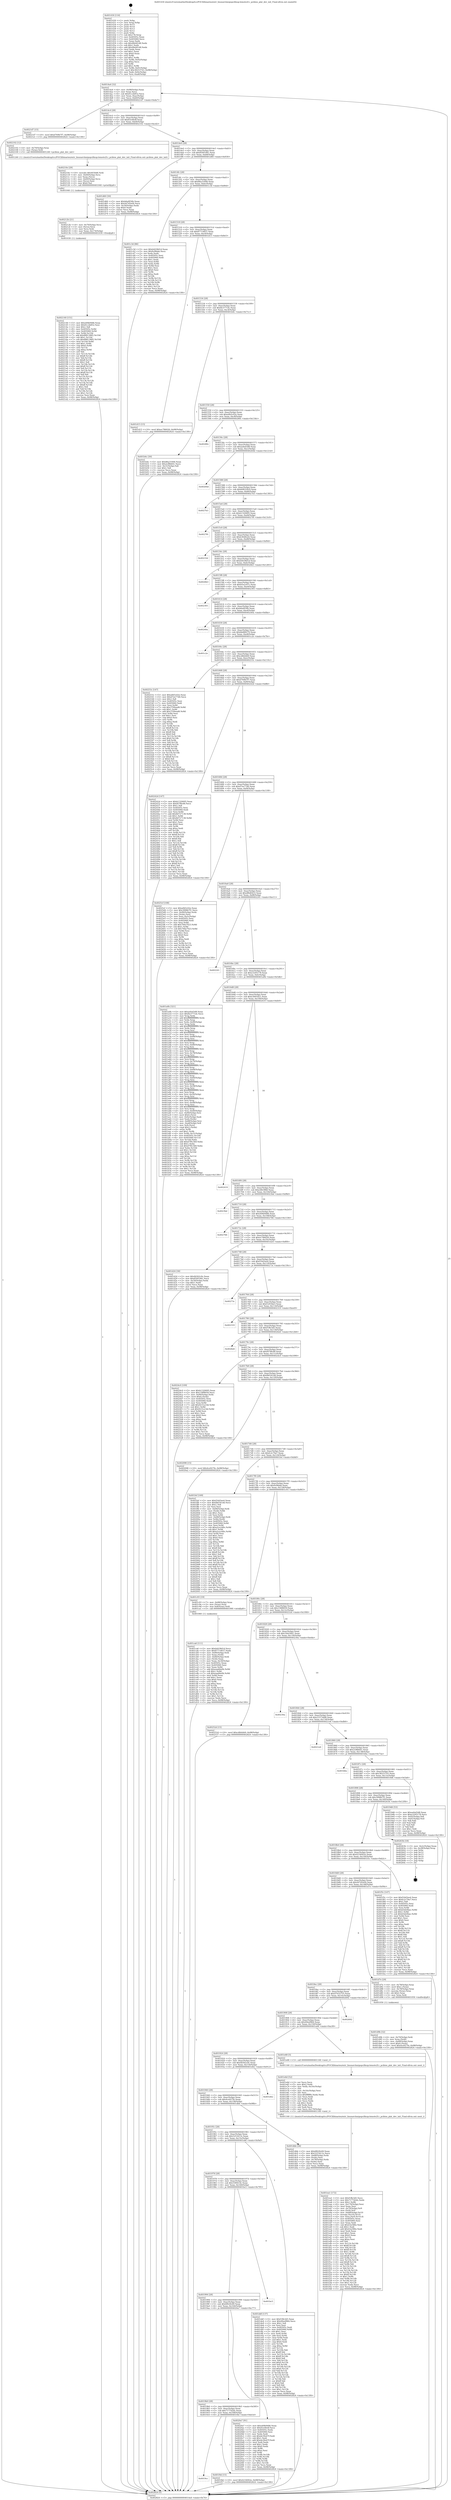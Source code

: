 digraph "0x401430" {
  label = "0x401430 (/mnt/c/Users/mathe/Desktop/tcc/POCII/binaries/extr_linuxarchmipspcifixup-lemote2f.c_pcibios_plat_dev_init_Final-ollvm.out::main(0))"
  labelloc = "t"
  node[shape=record]

  Entry [label="",width=0.3,height=0.3,shape=circle,fillcolor=black,style=filled]
  "0x4014a4" [label="{
     0x4014a4 [32]\l
     | [instrs]\l
     &nbsp;&nbsp;0x4014a4 \<+6\>: mov -0x98(%rbp),%eax\l
     &nbsp;&nbsp;0x4014aa \<+2\>: mov %eax,%ecx\l
     &nbsp;&nbsp;0x4014ac \<+6\>: sub $0x81c2b852,%ecx\l
     &nbsp;&nbsp;0x4014b2 \<+6\>: mov %eax,-0xac(%rbp)\l
     &nbsp;&nbsp;0x4014b8 \<+6\>: mov %ecx,-0xb0(%rbp)\l
     &nbsp;&nbsp;0x4014be \<+6\>: je 00000000004021d7 \<main+0xda7\>\l
  }"]
  "0x4021d7" [label="{
     0x4021d7 [15]\l
     | [instrs]\l
     &nbsp;&nbsp;0x4021d7 \<+10\>: movl $0xd769b7f7,-0x98(%rbp)\l
     &nbsp;&nbsp;0x4021e1 \<+5\>: jmp 0000000000402824 \<main+0x13f4\>\l
  }"]
  "0x4014c4" [label="{
     0x4014c4 [28]\l
     | [instrs]\l
     &nbsp;&nbsp;0x4014c4 \<+5\>: jmp 00000000004014c9 \<main+0x99\>\l
     &nbsp;&nbsp;0x4014c9 \<+6\>: mov -0xac(%rbp),%eax\l
     &nbsp;&nbsp;0x4014cf \<+5\>: sub $0x83c0fe4f,%eax\l
     &nbsp;&nbsp;0x4014d4 \<+6\>: mov %eax,-0xb4(%rbp)\l
     &nbsp;&nbsp;0x4014da \<+6\>: je 0000000000402102 \<main+0xcd2\>\l
  }"]
  Exit [label="",width=0.3,height=0.3,shape=circle,fillcolor=black,style=filled,peripheries=2]
  "0x402102" [label="{
     0x402102 [12]\l
     | [instrs]\l
     &nbsp;&nbsp;0x402102 \<+4\>: mov -0x70(%rbp),%rax\l
     &nbsp;&nbsp;0x402106 \<+3\>: mov (%rax),%rdi\l
     &nbsp;&nbsp;0x402109 \<+5\>: call 0000000000401240 \<pcibios_plat_dev_init\>\l
     | [calls]\l
     &nbsp;&nbsp;0x401240 \{1\} (/mnt/c/Users/mathe/Desktop/tcc/POCII/binaries/extr_linuxarchmipspcifixup-lemote2f.c_pcibios_plat_dev_init_Final-ollvm.out::pcibios_plat_dev_init)\l
  }"]
  "0x4014e0" [label="{
     0x4014e0 [28]\l
     | [instrs]\l
     &nbsp;&nbsp;0x4014e0 \<+5\>: jmp 00000000004014e5 \<main+0xb5\>\l
     &nbsp;&nbsp;0x4014e5 \<+6\>: mov -0xac(%rbp),%eax\l
     &nbsp;&nbsp;0x4014eb \<+5\>: sub $0x850f1081,%eax\l
     &nbsp;&nbsp;0x4014f0 \<+6\>: mov %eax,-0xb8(%rbp)\l
     &nbsp;&nbsp;0x4014f6 \<+6\>: je 0000000000401d60 \<main+0x930\>\l
  }"]
  "0x402140" [label="{
     0x402140 [151]\l
     | [instrs]\l
     &nbsp;&nbsp;0x402140 \<+5\>: mov $0xe69b9486,%eax\l
     &nbsp;&nbsp;0x402145 \<+5\>: mov $0x81c2b852,%esi\l
     &nbsp;&nbsp;0x40214a \<+2\>: mov $0x1,%dl\l
     &nbsp;&nbsp;0x40214c \<+8\>: mov 0x40505c,%r8d\l
     &nbsp;&nbsp;0x402154 \<+8\>: mov 0x405060,%r9d\l
     &nbsp;&nbsp;0x40215c \<+3\>: mov %r8d,%r10d\l
     &nbsp;&nbsp;0x40215f \<+7\>: add $0x88813885,%r10d\l
     &nbsp;&nbsp;0x402166 \<+4\>: sub $0x1,%r10d\l
     &nbsp;&nbsp;0x40216a \<+7\>: sub $0x88813885,%r10d\l
     &nbsp;&nbsp;0x402171 \<+4\>: imul %r10d,%r8d\l
     &nbsp;&nbsp;0x402175 \<+4\>: and $0x1,%r8d\l
     &nbsp;&nbsp;0x402179 \<+4\>: cmp $0x0,%r8d\l
     &nbsp;&nbsp;0x40217d \<+4\>: sete %r11b\l
     &nbsp;&nbsp;0x402181 \<+4\>: cmp $0xa,%r9d\l
     &nbsp;&nbsp;0x402185 \<+3\>: setl %bl\l
     &nbsp;&nbsp;0x402188 \<+3\>: mov %r11b,%r14b\l
     &nbsp;&nbsp;0x40218b \<+4\>: xor $0xff,%r14b\l
     &nbsp;&nbsp;0x40218f \<+3\>: mov %bl,%r15b\l
     &nbsp;&nbsp;0x402192 \<+4\>: xor $0xff,%r15b\l
     &nbsp;&nbsp;0x402196 \<+3\>: xor $0x1,%dl\l
     &nbsp;&nbsp;0x402199 \<+3\>: mov %r14b,%r12b\l
     &nbsp;&nbsp;0x40219c \<+4\>: and $0xff,%r12b\l
     &nbsp;&nbsp;0x4021a0 \<+3\>: and %dl,%r11b\l
     &nbsp;&nbsp;0x4021a3 \<+3\>: mov %r15b,%r13b\l
     &nbsp;&nbsp;0x4021a6 \<+4\>: and $0xff,%r13b\l
     &nbsp;&nbsp;0x4021aa \<+2\>: and %dl,%bl\l
     &nbsp;&nbsp;0x4021ac \<+3\>: or %r11b,%r12b\l
     &nbsp;&nbsp;0x4021af \<+3\>: or %bl,%r13b\l
     &nbsp;&nbsp;0x4021b2 \<+3\>: xor %r13b,%r12b\l
     &nbsp;&nbsp;0x4021b5 \<+3\>: or %r15b,%r14b\l
     &nbsp;&nbsp;0x4021b8 \<+4\>: xor $0xff,%r14b\l
     &nbsp;&nbsp;0x4021bc \<+3\>: or $0x1,%dl\l
     &nbsp;&nbsp;0x4021bf \<+3\>: and %dl,%r14b\l
     &nbsp;&nbsp;0x4021c2 \<+3\>: or %r14b,%r12b\l
     &nbsp;&nbsp;0x4021c5 \<+4\>: test $0x1,%r12b\l
     &nbsp;&nbsp;0x4021c9 \<+3\>: cmovne %esi,%eax\l
     &nbsp;&nbsp;0x4021cc \<+6\>: mov %eax,-0x98(%rbp)\l
     &nbsp;&nbsp;0x4021d2 \<+5\>: jmp 0000000000402824 \<main+0x13f4\>\l
  }"]
  "0x401d60" [label="{
     0x401d60 [30]\l
     | [instrs]\l
     &nbsp;&nbsp;0x401d60 \<+5\>: mov $0xb6a9f30b,%eax\l
     &nbsp;&nbsp;0x401d65 \<+5\>: mov $0x447d5e04,%ecx\l
     &nbsp;&nbsp;0x401d6a \<+3\>: mov -0x30(%rbp),%edx\l
     &nbsp;&nbsp;0x401d6d \<+3\>: cmp $0x0,%edx\l
     &nbsp;&nbsp;0x401d70 \<+3\>: cmove %ecx,%eax\l
     &nbsp;&nbsp;0x401d73 \<+6\>: mov %eax,-0x98(%rbp)\l
     &nbsp;&nbsp;0x401d79 \<+5\>: jmp 0000000000402824 \<main+0x13f4\>\l
  }"]
  "0x4014fc" [label="{
     0x4014fc [28]\l
     | [instrs]\l
     &nbsp;&nbsp;0x4014fc \<+5\>: jmp 0000000000401501 \<main+0xd1\>\l
     &nbsp;&nbsp;0x401501 \<+6\>: mov -0xac(%rbp),%eax\l
     &nbsp;&nbsp;0x401507 \<+5\>: sub $0x86a31606,%eax\l
     &nbsp;&nbsp;0x40150c \<+6\>: mov %eax,-0xbc(%rbp)\l
     &nbsp;&nbsp;0x401512 \<+6\>: je 0000000000401c3d \<main+0x80d\>\l
  }"]
  "0x40212b" [label="{
     0x40212b [21]\l
     | [instrs]\l
     &nbsp;&nbsp;0x40212b \<+4\>: mov -0x70(%rbp),%rcx\l
     &nbsp;&nbsp;0x40212f \<+3\>: mov (%rcx),%rcx\l
     &nbsp;&nbsp;0x402132 \<+3\>: mov %rcx,%rdi\l
     &nbsp;&nbsp;0x402135 \<+6\>: mov %eax,-0x174(%rbp)\l
     &nbsp;&nbsp;0x40213b \<+5\>: call 0000000000401030 \<free@plt\>\l
     | [calls]\l
     &nbsp;&nbsp;0x401030 \{1\} (unknown)\l
  }"]
  "0x401c3d" [label="{
     0x401c3d [86]\l
     | [instrs]\l
     &nbsp;&nbsp;0x401c3d \<+5\>: mov $0xb4438d1d,%eax\l
     &nbsp;&nbsp;0x401c42 \<+5\>: mov $0x9cf8dab,%ecx\l
     &nbsp;&nbsp;0x401c47 \<+2\>: xor %edx,%edx\l
     &nbsp;&nbsp;0x401c49 \<+7\>: mov 0x40505c,%esi\l
     &nbsp;&nbsp;0x401c50 \<+7\>: mov 0x405060,%edi\l
     &nbsp;&nbsp;0x401c57 \<+3\>: sub $0x1,%edx\l
     &nbsp;&nbsp;0x401c5a \<+3\>: mov %esi,%r8d\l
     &nbsp;&nbsp;0x401c5d \<+3\>: add %edx,%r8d\l
     &nbsp;&nbsp;0x401c60 \<+4\>: imul %r8d,%esi\l
     &nbsp;&nbsp;0x401c64 \<+3\>: and $0x1,%esi\l
     &nbsp;&nbsp;0x401c67 \<+3\>: cmp $0x0,%esi\l
     &nbsp;&nbsp;0x401c6a \<+4\>: sete %r9b\l
     &nbsp;&nbsp;0x401c6e \<+3\>: cmp $0xa,%edi\l
     &nbsp;&nbsp;0x401c71 \<+4\>: setl %r10b\l
     &nbsp;&nbsp;0x401c75 \<+3\>: mov %r9b,%r11b\l
     &nbsp;&nbsp;0x401c78 \<+3\>: and %r10b,%r11b\l
     &nbsp;&nbsp;0x401c7b \<+3\>: xor %r10b,%r9b\l
     &nbsp;&nbsp;0x401c7e \<+3\>: or %r9b,%r11b\l
     &nbsp;&nbsp;0x401c81 \<+4\>: test $0x1,%r11b\l
     &nbsp;&nbsp;0x401c85 \<+3\>: cmovne %ecx,%eax\l
     &nbsp;&nbsp;0x401c88 \<+6\>: mov %eax,-0x98(%rbp)\l
     &nbsp;&nbsp;0x401c8e \<+5\>: jmp 0000000000402824 \<main+0x13f4\>\l
  }"]
  "0x401518" [label="{
     0x401518 [28]\l
     | [instrs]\l
     &nbsp;&nbsp;0x401518 \<+5\>: jmp 000000000040151d \<main+0xed\>\l
     &nbsp;&nbsp;0x40151d \<+6\>: mov -0xac(%rbp),%eax\l
     &nbsp;&nbsp;0x401523 \<+5\>: sub $0x87714837,%eax\l
     &nbsp;&nbsp;0x401528 \<+6\>: mov %eax,-0xc0(%rbp)\l
     &nbsp;&nbsp;0x40152e \<+6\>: je 0000000000401d15 \<main+0x8e5\>\l
  }"]
  "0x40210e" [label="{
     0x40210e [29]\l
     | [instrs]\l
     &nbsp;&nbsp;0x40210e \<+10\>: movabs $0x4030d6,%rdi\l
     &nbsp;&nbsp;0x402118 \<+4\>: mov -0x60(%rbp),%rcx\l
     &nbsp;&nbsp;0x40211c \<+2\>: mov %eax,(%rcx)\l
     &nbsp;&nbsp;0x40211e \<+4\>: mov -0x60(%rbp),%rcx\l
     &nbsp;&nbsp;0x402122 \<+2\>: mov (%rcx),%esi\l
     &nbsp;&nbsp;0x402124 \<+2\>: mov $0x0,%al\l
     &nbsp;&nbsp;0x402126 \<+5\>: call 0000000000401040 \<printf@plt\>\l
     | [calls]\l
     &nbsp;&nbsp;0x401040 \{1\} (unknown)\l
  }"]
  "0x401d15" [label="{
     0x401d15 [15]\l
     | [instrs]\l
     &nbsp;&nbsp;0x401d15 \<+10\>: movl $0xec786026,-0x98(%rbp)\l
     &nbsp;&nbsp;0x401d1f \<+5\>: jmp 0000000000402824 \<main+0x13f4\>\l
  }"]
  "0x401534" [label="{
     0x401534 [28]\l
     | [instrs]\l
     &nbsp;&nbsp;0x401534 \<+5\>: jmp 0000000000401539 \<main+0x109\>\l
     &nbsp;&nbsp;0x401539 \<+6\>: mov -0xac(%rbp),%eax\l
     &nbsp;&nbsp;0x40153f \<+5\>: sub $0x8e3771dc,%eax\l
     &nbsp;&nbsp;0x401544 \<+6\>: mov %eax,-0xc4(%rbp)\l
     &nbsp;&nbsp;0x40154a \<+6\>: je 0000000000401b4c \<main+0x71c\>\l
  }"]
  "0x4019cc" [label="{
     0x4019cc\l
  }", style=dashed]
  "0x401b4c" [label="{
     0x401b4c [30]\l
     | [instrs]\l
     &nbsp;&nbsp;0x401b4c \<+5\>: mov $0x86a31606,%eax\l
     &nbsp;&nbsp;0x401b51 \<+5\>: mov $0x2cf8b641,%ecx\l
     &nbsp;&nbsp;0x401b56 \<+3\>: mov -0x31(%rbp),%dl\l
     &nbsp;&nbsp;0x401b59 \<+3\>: test $0x1,%dl\l
     &nbsp;&nbsp;0x401b5c \<+3\>: cmovne %ecx,%eax\l
     &nbsp;&nbsp;0x401b5f \<+6\>: mov %eax,-0x98(%rbp)\l
     &nbsp;&nbsp;0x401b65 \<+5\>: jmp 0000000000402824 \<main+0x13f4\>\l
  }"]
  "0x401550" [label="{
     0x401550 [28]\l
     | [instrs]\l
     &nbsp;&nbsp;0x401550 \<+5\>: jmp 0000000000401555 \<main+0x125\>\l
     &nbsp;&nbsp;0x401555 \<+6\>: mov -0xac(%rbp),%eax\l
     &nbsp;&nbsp;0x40155b \<+5\>: sub $0xa0b5c02e,%eax\l
     &nbsp;&nbsp;0x401560 \<+6\>: mov %eax,-0xc8(%rbp)\l
     &nbsp;&nbsp;0x401566 \<+6\>: je 000000000040280c \<main+0x13dc\>\l
  }"]
  "0x401f4d" [label="{
     0x401f4d [15]\l
     | [instrs]\l
     &nbsp;&nbsp;0x401f4d \<+10\>: movl $0x4234002e,-0x98(%rbp)\l
     &nbsp;&nbsp;0x401f57 \<+5\>: jmp 0000000000402824 \<main+0x13f4\>\l
  }"]
  "0x40280c" [label="{
     0x40280c\l
  }", style=dashed]
  "0x40156c" [label="{
     0x40156c [28]\l
     | [instrs]\l
     &nbsp;&nbsp;0x40156c \<+5\>: jmp 0000000000401571 \<main+0x141\>\l
     &nbsp;&nbsp;0x401571 \<+6\>: mov -0xac(%rbp),%eax\l
     &nbsp;&nbsp;0x401577 \<+5\>: sub $0xaefed3d8,%eax\l
     &nbsp;&nbsp;0x40157c \<+6\>: mov %eax,-0xcc(%rbp)\l
     &nbsp;&nbsp;0x401582 \<+6\>: je 000000000040264d \<main+0x121d\>\l
  }"]
  "0x4019b0" [label="{
     0x4019b0 [28]\l
     | [instrs]\l
     &nbsp;&nbsp;0x4019b0 \<+5\>: jmp 00000000004019b5 \<main+0x585\>\l
     &nbsp;&nbsp;0x4019b5 \<+6\>: mov -0xac(%rbp),%eax\l
     &nbsp;&nbsp;0x4019bb \<+5\>: sub $0x7177d2dc,%eax\l
     &nbsp;&nbsp;0x4019c0 \<+6\>: mov %eax,-0x168(%rbp)\l
     &nbsp;&nbsp;0x4019c6 \<+6\>: je 0000000000401f4d \<main+0xb1d\>\l
  }"]
  "0x40264d" [label="{
     0x40264d\l
  }", style=dashed]
  "0x401588" [label="{
     0x401588 [28]\l
     | [instrs]\l
     &nbsp;&nbsp;0x401588 \<+5\>: jmp 000000000040158d \<main+0x15d\>\l
     &nbsp;&nbsp;0x40158d \<+6\>: mov -0xac(%rbp),%eax\l
     &nbsp;&nbsp;0x401593 \<+5\>: sub $0xb08329c9,%eax\l
     &nbsp;&nbsp;0x401598 \<+6\>: mov %eax,-0xd0(%rbp)\l
     &nbsp;&nbsp;0x40159e \<+6\>: je 00000000004027b3 \<main+0x1383\>\l
  }"]
  "0x4020a7" [label="{
     0x4020a7 [91]\l
     | [instrs]\l
     &nbsp;&nbsp;0x4020a7 \<+5\>: mov $0xe69b9486,%eax\l
     &nbsp;&nbsp;0x4020ac \<+5\>: mov $0x83c0fe4f,%ecx\l
     &nbsp;&nbsp;0x4020b1 \<+7\>: mov 0x40505c,%edx\l
     &nbsp;&nbsp;0x4020b8 \<+7\>: mov 0x405060,%esi\l
     &nbsp;&nbsp;0x4020bf \<+2\>: mov %edx,%edi\l
     &nbsp;&nbsp;0x4020c1 \<+6\>: sub $0xde39e47f,%edi\l
     &nbsp;&nbsp;0x4020c7 \<+3\>: sub $0x1,%edi\l
     &nbsp;&nbsp;0x4020ca \<+6\>: add $0xde39e47f,%edi\l
     &nbsp;&nbsp;0x4020d0 \<+3\>: imul %edi,%edx\l
     &nbsp;&nbsp;0x4020d3 \<+3\>: and $0x1,%edx\l
     &nbsp;&nbsp;0x4020d6 \<+3\>: cmp $0x0,%edx\l
     &nbsp;&nbsp;0x4020d9 \<+4\>: sete %r8b\l
     &nbsp;&nbsp;0x4020dd \<+3\>: cmp $0xa,%esi\l
     &nbsp;&nbsp;0x4020e0 \<+4\>: setl %r9b\l
     &nbsp;&nbsp;0x4020e4 \<+3\>: mov %r8b,%r10b\l
     &nbsp;&nbsp;0x4020e7 \<+3\>: and %r9b,%r10b\l
     &nbsp;&nbsp;0x4020ea \<+3\>: xor %r9b,%r8b\l
     &nbsp;&nbsp;0x4020ed \<+3\>: or %r8b,%r10b\l
     &nbsp;&nbsp;0x4020f0 \<+4\>: test $0x1,%r10b\l
     &nbsp;&nbsp;0x4020f4 \<+3\>: cmovne %ecx,%eax\l
     &nbsp;&nbsp;0x4020f7 \<+6\>: mov %eax,-0x98(%rbp)\l
     &nbsp;&nbsp;0x4020fd \<+5\>: jmp 0000000000402824 \<main+0x13f4\>\l
  }"]
  "0x4027b3" [label="{
     0x4027b3\l
  }", style=dashed]
  "0x4015a4" [label="{
     0x4015a4 [28]\l
     | [instrs]\l
     &nbsp;&nbsp;0x4015a4 \<+5\>: jmp 00000000004015a9 \<main+0x179\>\l
     &nbsp;&nbsp;0x4015a9 \<+6\>: mov -0xac(%rbp),%eax\l
     &nbsp;&nbsp;0x4015af \<+5\>: sub $0xb1320695,%eax\l
     &nbsp;&nbsp;0x4015b4 \<+6\>: mov %eax,-0xd4(%rbp)\l
     &nbsp;&nbsp;0x4015ba \<+6\>: je 00000000004027f0 \<main+0x13c0\>\l
  }"]
  "0x401994" [label="{
     0x401994 [28]\l
     | [instrs]\l
     &nbsp;&nbsp;0x401994 \<+5\>: jmp 0000000000401999 \<main+0x569\>\l
     &nbsp;&nbsp;0x401999 \<+6\>: mov -0xac(%rbp),%eax\l
     &nbsp;&nbsp;0x40199f \<+5\>: sub $0x6f629c69,%eax\l
     &nbsp;&nbsp;0x4019a4 \<+6\>: mov %eax,-0x164(%rbp)\l
     &nbsp;&nbsp;0x4019aa \<+6\>: je 00000000004020a7 \<main+0xc77\>\l
  }"]
  "0x4027f0" [label="{
     0x4027f0\l
  }", style=dashed]
  "0x4015c0" [label="{
     0x4015c0 [28]\l
     | [instrs]\l
     &nbsp;&nbsp;0x4015c0 \<+5\>: jmp 00000000004015c5 \<main+0x195\>\l
     &nbsp;&nbsp;0x4015c5 \<+6\>: mov -0xac(%rbp),%eax\l
     &nbsp;&nbsp;0x4015cb \<+5\>: sub $0xb3648ce4,%eax\l
     &nbsp;&nbsp;0x4015d0 \<+6\>: mov %eax,-0xd8(%rbp)\l
     &nbsp;&nbsp;0x4015d6 \<+6\>: je 000000000040233d \<main+0xf0d\>\l
  }"]
  "0x401bc5" [label="{
     0x401bc5\l
  }", style=dashed]
  "0x40233d" [label="{
     0x40233d\l
  }", style=dashed]
  "0x4015dc" [label="{
     0x4015dc [28]\l
     | [instrs]\l
     &nbsp;&nbsp;0x4015dc \<+5\>: jmp 00000000004015e1 \<main+0x1b1\>\l
     &nbsp;&nbsp;0x4015e1 \<+6\>: mov -0xac(%rbp),%eax\l
     &nbsp;&nbsp;0x4015e7 \<+5\>: sub $0xb4438d1d,%eax\l
     &nbsp;&nbsp;0x4015ec \<+6\>: mov %eax,-0xdc(%rbp)\l
     &nbsp;&nbsp;0x4015f2 \<+6\>: je 00000000004026b3 \<main+0x1283\>\l
  }"]
  "0x401ea1" [label="{
     0x401ea1 [172]\l
     | [instrs]\l
     &nbsp;&nbsp;0x401ea1 \<+5\>: mov $0xf1ffe3d5,%ecx\l
     &nbsp;&nbsp;0x401ea6 \<+5\>: mov $0x7177d2dc,%edx\l
     &nbsp;&nbsp;0x401eab \<+3\>: mov $0x1,%r8b\l
     &nbsp;&nbsp;0x401eae \<+6\>: mov -0x170(%rbp),%esi\l
     &nbsp;&nbsp;0x401eb4 \<+3\>: imul %eax,%esi\l
     &nbsp;&nbsp;0x401eb7 \<+4\>: mov -0x70(%rbp),%r9\l
     &nbsp;&nbsp;0x401ebb \<+3\>: mov (%r9),%r9\l
     &nbsp;&nbsp;0x401ebe \<+4\>: mov -0x68(%rbp),%r10\l
     &nbsp;&nbsp;0x401ec2 \<+3\>: movslq (%r10),%r10\l
     &nbsp;&nbsp;0x401ec5 \<+4\>: mov %esi,(%r9,%r10,4)\l
     &nbsp;&nbsp;0x401ec9 \<+7\>: mov 0x40505c,%eax\l
     &nbsp;&nbsp;0x401ed0 \<+7\>: mov 0x405060,%esi\l
     &nbsp;&nbsp;0x401ed7 \<+2\>: mov %eax,%edi\l
     &nbsp;&nbsp;0x401ed9 \<+6\>: sub $0x43a586e,%edi\l
     &nbsp;&nbsp;0x401edf \<+3\>: sub $0x1,%edi\l
     &nbsp;&nbsp;0x401ee2 \<+6\>: add $0x43a586e,%edi\l
     &nbsp;&nbsp;0x401ee8 \<+3\>: imul %edi,%eax\l
     &nbsp;&nbsp;0x401eeb \<+3\>: and $0x1,%eax\l
     &nbsp;&nbsp;0x401eee \<+3\>: cmp $0x0,%eax\l
     &nbsp;&nbsp;0x401ef1 \<+4\>: sete %r11b\l
     &nbsp;&nbsp;0x401ef5 \<+3\>: cmp $0xa,%esi\l
     &nbsp;&nbsp;0x401ef8 \<+3\>: setl %bl\l
     &nbsp;&nbsp;0x401efb \<+3\>: mov %r11b,%r14b\l
     &nbsp;&nbsp;0x401efe \<+4\>: xor $0xff,%r14b\l
     &nbsp;&nbsp;0x401f02 \<+3\>: mov %bl,%r15b\l
     &nbsp;&nbsp;0x401f05 \<+4\>: xor $0xff,%r15b\l
     &nbsp;&nbsp;0x401f09 \<+4\>: xor $0x1,%r8b\l
     &nbsp;&nbsp;0x401f0d \<+3\>: mov %r14b,%r12b\l
     &nbsp;&nbsp;0x401f10 \<+4\>: and $0xff,%r12b\l
     &nbsp;&nbsp;0x401f14 \<+3\>: and %r8b,%r11b\l
     &nbsp;&nbsp;0x401f17 \<+3\>: mov %r15b,%r13b\l
     &nbsp;&nbsp;0x401f1a \<+4\>: and $0xff,%r13b\l
     &nbsp;&nbsp;0x401f1e \<+3\>: and %r8b,%bl\l
     &nbsp;&nbsp;0x401f21 \<+3\>: or %r11b,%r12b\l
     &nbsp;&nbsp;0x401f24 \<+3\>: or %bl,%r13b\l
     &nbsp;&nbsp;0x401f27 \<+3\>: xor %r13b,%r12b\l
     &nbsp;&nbsp;0x401f2a \<+3\>: or %r15b,%r14b\l
     &nbsp;&nbsp;0x401f2d \<+4\>: xor $0xff,%r14b\l
     &nbsp;&nbsp;0x401f31 \<+4\>: or $0x1,%r8b\l
     &nbsp;&nbsp;0x401f35 \<+3\>: and %r8b,%r14b\l
     &nbsp;&nbsp;0x401f38 \<+3\>: or %r14b,%r12b\l
     &nbsp;&nbsp;0x401f3b \<+4\>: test $0x1,%r12b\l
     &nbsp;&nbsp;0x401f3f \<+3\>: cmovne %edx,%ecx\l
     &nbsp;&nbsp;0x401f42 \<+6\>: mov %ecx,-0x98(%rbp)\l
     &nbsp;&nbsp;0x401f48 \<+5\>: jmp 0000000000402824 \<main+0x13f4\>\l
  }"]
  "0x4026b3" [label="{
     0x4026b3\l
  }", style=dashed]
  "0x4015f8" [label="{
     0x4015f8 [28]\l
     | [instrs]\l
     &nbsp;&nbsp;0x4015f8 \<+5\>: jmp 00000000004015fd \<main+0x1cd\>\l
     &nbsp;&nbsp;0x4015fd \<+6\>: mov -0xac(%rbp),%eax\l
     &nbsp;&nbsp;0x401603 \<+5\>: sub $0xb5e2c67c,%eax\l
     &nbsp;&nbsp;0x401608 \<+6\>: mov %eax,-0xe0(%rbp)\l
     &nbsp;&nbsp;0x40160e \<+6\>: je 0000000000402393 \<main+0xf63\>\l
  }"]
  "0x401e6d" [label="{
     0x401e6d [52]\l
     | [instrs]\l
     &nbsp;&nbsp;0x401e6d \<+2\>: xor %ecx,%ecx\l
     &nbsp;&nbsp;0x401e6f \<+5\>: mov $0x2,%edx\l
     &nbsp;&nbsp;0x401e74 \<+6\>: mov %edx,-0x16c(%rbp)\l
     &nbsp;&nbsp;0x401e7a \<+1\>: cltd\l
     &nbsp;&nbsp;0x401e7b \<+6\>: mov -0x16c(%rbp),%esi\l
     &nbsp;&nbsp;0x401e81 \<+2\>: idiv %esi\l
     &nbsp;&nbsp;0x401e83 \<+6\>: imul $0xfffffffe,%edx,%edx\l
     &nbsp;&nbsp;0x401e89 \<+2\>: mov %ecx,%edi\l
     &nbsp;&nbsp;0x401e8b \<+2\>: sub %edx,%edi\l
     &nbsp;&nbsp;0x401e8d \<+2\>: mov %ecx,%edx\l
     &nbsp;&nbsp;0x401e8f \<+3\>: sub $0x1,%edx\l
     &nbsp;&nbsp;0x401e92 \<+2\>: add %edx,%edi\l
     &nbsp;&nbsp;0x401e94 \<+2\>: sub %edi,%ecx\l
     &nbsp;&nbsp;0x401e96 \<+6\>: mov %ecx,-0x170(%rbp)\l
     &nbsp;&nbsp;0x401e9c \<+5\>: call 0000000000401160 \<next_i\>\l
     | [calls]\l
     &nbsp;&nbsp;0x401160 \{1\} (/mnt/c/Users/mathe/Desktop/tcc/POCII/binaries/extr_linuxarchmipspcifixup-lemote2f.c_pcibios_plat_dev_init_Final-ollvm.out::next_i)\l
  }"]
  "0x402393" [label="{
     0x402393\l
  }", style=dashed]
  "0x401614" [label="{
     0x401614 [28]\l
     | [instrs]\l
     &nbsp;&nbsp;0x401614 \<+5\>: jmp 0000000000401619 \<main+0x1e9\>\l
     &nbsp;&nbsp;0x401619 \<+6\>: mov -0xac(%rbp),%eax\l
     &nbsp;&nbsp;0x40161f \<+5\>: sub $0xb6a9f30b,%eax\l
     &nbsp;&nbsp;0x401624 \<+6\>: mov %eax,-0xe4(%rbp)\l
     &nbsp;&nbsp;0x40162a \<+6\>: je 000000000040240a \<main+0xfda\>\l
  }"]
  "0x401978" [label="{
     0x401978 [28]\l
     | [instrs]\l
     &nbsp;&nbsp;0x401978 \<+5\>: jmp 000000000040197d \<main+0x54d\>\l
     &nbsp;&nbsp;0x40197d \<+6\>: mov -0xac(%rbp),%eax\l
     &nbsp;&nbsp;0x401983 \<+5\>: sub $0x55f9414c,%eax\l
     &nbsp;&nbsp;0x401988 \<+6\>: mov %eax,-0x160(%rbp)\l
     &nbsp;&nbsp;0x40198e \<+6\>: je 0000000000401bc5 \<main+0x795\>\l
  }"]
  "0x40240a" [label="{
     0x40240a\l
  }", style=dashed]
  "0x401630" [label="{
     0x401630 [28]\l
     | [instrs]\l
     &nbsp;&nbsp;0x401630 \<+5\>: jmp 0000000000401635 \<main+0x205\>\l
     &nbsp;&nbsp;0x401635 \<+6\>: mov -0xac(%rbp),%eax\l
     &nbsp;&nbsp;0x40163b \<+5\>: sub $0xbbd88279,%eax\l
     &nbsp;&nbsp;0x401640 \<+6\>: mov %eax,-0xe8(%rbp)\l
     &nbsp;&nbsp;0x401646 \<+6\>: je 0000000000401c2e \<main+0x7fe\>\l
  }"]
  "0x401ddf" [label="{
     0x401ddf [137]\l
     | [instrs]\l
     &nbsp;&nbsp;0x401ddf \<+5\>: mov $0xf1ffe3d5,%eax\l
     &nbsp;&nbsp;0x401de4 \<+5\>: mov $0x49eef964,%ecx\l
     &nbsp;&nbsp;0x401de9 \<+2\>: mov $0x1,%dl\l
     &nbsp;&nbsp;0x401deb \<+2\>: xor %esi,%esi\l
     &nbsp;&nbsp;0x401ded \<+7\>: mov 0x40505c,%edi\l
     &nbsp;&nbsp;0x401df4 \<+8\>: mov 0x405060,%r8d\l
     &nbsp;&nbsp;0x401dfc \<+3\>: sub $0x1,%esi\l
     &nbsp;&nbsp;0x401dff \<+3\>: mov %edi,%r9d\l
     &nbsp;&nbsp;0x401e02 \<+3\>: add %esi,%r9d\l
     &nbsp;&nbsp;0x401e05 \<+4\>: imul %r9d,%edi\l
     &nbsp;&nbsp;0x401e09 \<+3\>: and $0x1,%edi\l
     &nbsp;&nbsp;0x401e0c \<+3\>: cmp $0x0,%edi\l
     &nbsp;&nbsp;0x401e0f \<+4\>: sete %r10b\l
     &nbsp;&nbsp;0x401e13 \<+4\>: cmp $0xa,%r8d\l
     &nbsp;&nbsp;0x401e17 \<+4\>: setl %r11b\l
     &nbsp;&nbsp;0x401e1b \<+3\>: mov %r10b,%bl\l
     &nbsp;&nbsp;0x401e1e \<+3\>: xor $0xff,%bl\l
     &nbsp;&nbsp;0x401e21 \<+3\>: mov %r11b,%r14b\l
     &nbsp;&nbsp;0x401e24 \<+4\>: xor $0xff,%r14b\l
     &nbsp;&nbsp;0x401e28 \<+3\>: xor $0x0,%dl\l
     &nbsp;&nbsp;0x401e2b \<+3\>: mov %bl,%r15b\l
     &nbsp;&nbsp;0x401e2e \<+4\>: and $0x0,%r15b\l
     &nbsp;&nbsp;0x401e32 \<+3\>: and %dl,%r10b\l
     &nbsp;&nbsp;0x401e35 \<+3\>: mov %r14b,%r12b\l
     &nbsp;&nbsp;0x401e38 \<+4\>: and $0x0,%r12b\l
     &nbsp;&nbsp;0x401e3c \<+3\>: and %dl,%r11b\l
     &nbsp;&nbsp;0x401e3f \<+3\>: or %r10b,%r15b\l
     &nbsp;&nbsp;0x401e42 \<+3\>: or %r11b,%r12b\l
     &nbsp;&nbsp;0x401e45 \<+3\>: xor %r12b,%r15b\l
     &nbsp;&nbsp;0x401e48 \<+3\>: or %r14b,%bl\l
     &nbsp;&nbsp;0x401e4b \<+3\>: xor $0xff,%bl\l
     &nbsp;&nbsp;0x401e4e \<+3\>: or $0x0,%dl\l
     &nbsp;&nbsp;0x401e51 \<+2\>: and %dl,%bl\l
     &nbsp;&nbsp;0x401e53 \<+3\>: or %bl,%r15b\l
     &nbsp;&nbsp;0x401e56 \<+4\>: test $0x1,%r15b\l
     &nbsp;&nbsp;0x401e5a \<+3\>: cmovne %ecx,%eax\l
     &nbsp;&nbsp;0x401e5d \<+6\>: mov %eax,-0x98(%rbp)\l
     &nbsp;&nbsp;0x401e63 \<+5\>: jmp 0000000000402824 \<main+0x13f4\>\l
  }"]
  "0x401c2e" [label="{
     0x401c2e\l
  }", style=dashed]
  "0x40164c" [label="{
     0x40164c [28]\l
     | [instrs]\l
     &nbsp;&nbsp;0x40164c \<+5\>: jmp 0000000000401651 \<main+0x221\>\l
     &nbsp;&nbsp;0x401651 \<+6\>: mov -0xac(%rbp),%eax\l
     &nbsp;&nbsp;0x401657 \<+5\>: sub $0xcdbfebb9,%eax\l
     &nbsp;&nbsp;0x40165c \<+6\>: mov %eax,-0xec(%rbp)\l
     &nbsp;&nbsp;0x401662 \<+6\>: je 000000000040253c \<main+0x110c\>\l
  }"]
  "0x40195c" [label="{
     0x40195c [28]\l
     | [instrs]\l
     &nbsp;&nbsp;0x40195c \<+5\>: jmp 0000000000401961 \<main+0x531\>\l
     &nbsp;&nbsp;0x401961 \<+6\>: mov -0xac(%rbp),%eax\l
     &nbsp;&nbsp;0x401967 \<+5\>: sub $0x5253413c,%eax\l
     &nbsp;&nbsp;0x40196c \<+6\>: mov %eax,-0x15c(%rbp)\l
     &nbsp;&nbsp;0x401972 \<+6\>: je 0000000000401ddf \<main+0x9af\>\l
  }"]
  "0x40253c" [label="{
     0x40253c [147]\l
     | [instrs]\l
     &nbsp;&nbsp;0x40253c \<+5\>: mov $0xa0b5c02e,%eax\l
     &nbsp;&nbsp;0x402541 \<+5\>: mov $0xd7ee77d0,%ecx\l
     &nbsp;&nbsp;0x402546 \<+2\>: mov $0x1,%dl\l
     &nbsp;&nbsp;0x402548 \<+7\>: mov 0x40505c,%esi\l
     &nbsp;&nbsp;0x40254f \<+7\>: mov 0x405060,%edi\l
     &nbsp;&nbsp;0x402556 \<+3\>: mov %esi,%r8d\l
     &nbsp;&nbsp;0x402559 \<+7\>: sub $0x3709ead8,%r8d\l
     &nbsp;&nbsp;0x402560 \<+4\>: sub $0x1,%r8d\l
     &nbsp;&nbsp;0x402564 \<+7\>: add $0x3709ead8,%r8d\l
     &nbsp;&nbsp;0x40256b \<+4\>: imul %r8d,%esi\l
     &nbsp;&nbsp;0x40256f \<+3\>: and $0x1,%esi\l
     &nbsp;&nbsp;0x402572 \<+3\>: cmp $0x0,%esi\l
     &nbsp;&nbsp;0x402575 \<+4\>: sete %r9b\l
     &nbsp;&nbsp;0x402579 \<+3\>: cmp $0xa,%edi\l
     &nbsp;&nbsp;0x40257c \<+4\>: setl %r10b\l
     &nbsp;&nbsp;0x402580 \<+3\>: mov %r9b,%r11b\l
     &nbsp;&nbsp;0x402583 \<+4\>: xor $0xff,%r11b\l
     &nbsp;&nbsp;0x402587 \<+3\>: mov %r10b,%bl\l
     &nbsp;&nbsp;0x40258a \<+3\>: xor $0xff,%bl\l
     &nbsp;&nbsp;0x40258d \<+3\>: xor $0x0,%dl\l
     &nbsp;&nbsp;0x402590 \<+3\>: mov %r11b,%r14b\l
     &nbsp;&nbsp;0x402593 \<+4\>: and $0x0,%r14b\l
     &nbsp;&nbsp;0x402597 \<+3\>: and %dl,%r9b\l
     &nbsp;&nbsp;0x40259a \<+3\>: mov %bl,%r15b\l
     &nbsp;&nbsp;0x40259d \<+4\>: and $0x0,%r15b\l
     &nbsp;&nbsp;0x4025a1 \<+3\>: and %dl,%r10b\l
     &nbsp;&nbsp;0x4025a4 \<+3\>: or %r9b,%r14b\l
     &nbsp;&nbsp;0x4025a7 \<+3\>: or %r10b,%r15b\l
     &nbsp;&nbsp;0x4025aa \<+3\>: xor %r15b,%r14b\l
     &nbsp;&nbsp;0x4025ad \<+3\>: or %bl,%r11b\l
     &nbsp;&nbsp;0x4025b0 \<+4\>: xor $0xff,%r11b\l
     &nbsp;&nbsp;0x4025b4 \<+3\>: or $0x0,%dl\l
     &nbsp;&nbsp;0x4025b7 \<+3\>: and %dl,%r11b\l
     &nbsp;&nbsp;0x4025ba \<+3\>: or %r11b,%r14b\l
     &nbsp;&nbsp;0x4025bd \<+4\>: test $0x1,%r14b\l
     &nbsp;&nbsp;0x4025c1 \<+3\>: cmovne %ecx,%eax\l
     &nbsp;&nbsp;0x4025c4 \<+6\>: mov %eax,-0x98(%rbp)\l
     &nbsp;&nbsp;0x4025ca \<+5\>: jmp 0000000000402824 \<main+0x13f4\>\l
  }"]
  "0x401668" [label="{
     0x401668 [28]\l
     | [instrs]\l
     &nbsp;&nbsp;0x401668 \<+5\>: jmp 000000000040166d \<main+0x23d\>\l
     &nbsp;&nbsp;0x40166d \<+6\>: mov -0xac(%rbp),%eax\l
     &nbsp;&nbsp;0x401673 \<+5\>: sub $0xd769b7f7,%eax\l
     &nbsp;&nbsp;0x401678 \<+6\>: mov %eax,-0xf0(%rbp)\l
     &nbsp;&nbsp;0x40167e \<+6\>: je 000000000040242d \<main+0xffd\>\l
  }"]
  "0x401dbb" [label="{
     0x401dbb [36]\l
     | [instrs]\l
     &nbsp;&nbsp;0x401dbb \<+5\>: mov $0x6f629c69,%eax\l
     &nbsp;&nbsp;0x401dc0 \<+5\>: mov $0x5253413c,%ecx\l
     &nbsp;&nbsp;0x401dc5 \<+4\>: mov -0x68(%rbp),%rdx\l
     &nbsp;&nbsp;0x401dc9 \<+2\>: mov (%rdx),%esi\l
     &nbsp;&nbsp;0x401dcb \<+4\>: mov -0x78(%rbp),%rdx\l
     &nbsp;&nbsp;0x401dcf \<+2\>: cmp (%rdx),%esi\l
     &nbsp;&nbsp;0x401dd1 \<+3\>: cmovl %ecx,%eax\l
     &nbsp;&nbsp;0x401dd4 \<+6\>: mov %eax,-0x98(%rbp)\l
     &nbsp;&nbsp;0x401dda \<+5\>: jmp 0000000000402824 \<main+0x13f4\>\l
  }"]
  "0x40242d" [label="{
     0x40242d [147]\l
     | [instrs]\l
     &nbsp;&nbsp;0x40242d \<+5\>: mov $0xb1320695,%eax\l
     &nbsp;&nbsp;0x402432 \<+5\>: mov $0xf47f8c68,%ecx\l
     &nbsp;&nbsp;0x402437 \<+2\>: mov $0x1,%dl\l
     &nbsp;&nbsp;0x402439 \<+7\>: mov 0x40505c,%esi\l
     &nbsp;&nbsp;0x402440 \<+7\>: mov 0x405060,%edi\l
     &nbsp;&nbsp;0x402447 \<+3\>: mov %esi,%r8d\l
     &nbsp;&nbsp;0x40244a \<+7\>: add $0x8d727138,%r8d\l
     &nbsp;&nbsp;0x402451 \<+4\>: sub $0x1,%r8d\l
     &nbsp;&nbsp;0x402455 \<+7\>: sub $0x8d727138,%r8d\l
     &nbsp;&nbsp;0x40245c \<+4\>: imul %r8d,%esi\l
     &nbsp;&nbsp;0x402460 \<+3\>: and $0x1,%esi\l
     &nbsp;&nbsp;0x402463 \<+3\>: cmp $0x0,%esi\l
     &nbsp;&nbsp;0x402466 \<+4\>: sete %r9b\l
     &nbsp;&nbsp;0x40246a \<+3\>: cmp $0xa,%edi\l
     &nbsp;&nbsp;0x40246d \<+4\>: setl %r10b\l
     &nbsp;&nbsp;0x402471 \<+3\>: mov %r9b,%r11b\l
     &nbsp;&nbsp;0x402474 \<+4\>: xor $0xff,%r11b\l
     &nbsp;&nbsp;0x402478 \<+3\>: mov %r10b,%bl\l
     &nbsp;&nbsp;0x40247b \<+3\>: xor $0xff,%bl\l
     &nbsp;&nbsp;0x40247e \<+3\>: xor $0x1,%dl\l
     &nbsp;&nbsp;0x402481 \<+3\>: mov %r11b,%r14b\l
     &nbsp;&nbsp;0x402484 \<+4\>: and $0xff,%r14b\l
     &nbsp;&nbsp;0x402488 \<+3\>: and %dl,%r9b\l
     &nbsp;&nbsp;0x40248b \<+3\>: mov %bl,%r15b\l
     &nbsp;&nbsp;0x40248e \<+4\>: and $0xff,%r15b\l
     &nbsp;&nbsp;0x402492 \<+3\>: and %dl,%r10b\l
     &nbsp;&nbsp;0x402495 \<+3\>: or %r9b,%r14b\l
     &nbsp;&nbsp;0x402498 \<+3\>: or %r10b,%r15b\l
     &nbsp;&nbsp;0x40249b \<+3\>: xor %r15b,%r14b\l
     &nbsp;&nbsp;0x40249e \<+3\>: or %bl,%r11b\l
     &nbsp;&nbsp;0x4024a1 \<+4\>: xor $0xff,%r11b\l
     &nbsp;&nbsp;0x4024a5 \<+3\>: or $0x1,%dl\l
     &nbsp;&nbsp;0x4024a8 \<+3\>: and %dl,%r11b\l
     &nbsp;&nbsp;0x4024ab \<+3\>: or %r11b,%r14b\l
     &nbsp;&nbsp;0x4024ae \<+4\>: test $0x1,%r14b\l
     &nbsp;&nbsp;0x4024b2 \<+3\>: cmovne %ecx,%eax\l
     &nbsp;&nbsp;0x4024b5 \<+6\>: mov %eax,-0x98(%rbp)\l
     &nbsp;&nbsp;0x4024bb \<+5\>: jmp 0000000000402824 \<main+0x13f4\>\l
  }"]
  "0x401684" [label="{
     0x401684 [28]\l
     | [instrs]\l
     &nbsp;&nbsp;0x401684 \<+5\>: jmp 0000000000401689 \<main+0x259\>\l
     &nbsp;&nbsp;0x401689 \<+6\>: mov -0xac(%rbp),%eax\l
     &nbsp;&nbsp;0x40168f \<+5\>: sub $0xd7ee77d0,%eax\l
     &nbsp;&nbsp;0x401694 \<+6\>: mov %eax,-0xf4(%rbp)\l
     &nbsp;&nbsp;0x40169a \<+6\>: je 00000000004025cf \<main+0x119f\>\l
  }"]
  "0x401940" [label="{
     0x401940 [28]\l
     | [instrs]\l
     &nbsp;&nbsp;0x401940 \<+5\>: jmp 0000000000401945 \<main+0x515\>\l
     &nbsp;&nbsp;0x401945 \<+6\>: mov -0xac(%rbp),%eax\l
     &nbsp;&nbsp;0x40194b \<+5\>: sub $0x4ce927fe,%eax\l
     &nbsp;&nbsp;0x401950 \<+6\>: mov %eax,-0x158(%rbp)\l
     &nbsp;&nbsp;0x401956 \<+6\>: je 0000000000401dbb \<main+0x98b\>\l
  }"]
  "0x4025cf" [label="{
     0x4025cf [108]\l
     | [instrs]\l
     &nbsp;&nbsp;0x4025cf \<+5\>: mov $0xa0b5c02e,%eax\l
     &nbsp;&nbsp;0x4025d4 \<+5\>: mov $0x3998b7f1,%ecx\l
     &nbsp;&nbsp;0x4025d9 \<+7\>: mov -0x90(%rbp),%rdx\l
     &nbsp;&nbsp;0x4025e0 \<+2\>: mov (%rdx),%esi\l
     &nbsp;&nbsp;0x4025e2 \<+3\>: mov %esi,-0x2c(%rbp)\l
     &nbsp;&nbsp;0x4025e5 \<+7\>: mov 0x40505c,%esi\l
     &nbsp;&nbsp;0x4025ec \<+7\>: mov 0x405060,%edi\l
     &nbsp;&nbsp;0x4025f3 \<+3\>: mov %esi,%r8d\l
     &nbsp;&nbsp;0x4025f6 \<+7\>: add $0x794a7023,%r8d\l
     &nbsp;&nbsp;0x4025fd \<+4\>: sub $0x1,%r8d\l
     &nbsp;&nbsp;0x402601 \<+7\>: sub $0x794a7023,%r8d\l
     &nbsp;&nbsp;0x402608 \<+4\>: imul %r8d,%esi\l
     &nbsp;&nbsp;0x40260c \<+3\>: and $0x1,%esi\l
     &nbsp;&nbsp;0x40260f \<+3\>: cmp $0x0,%esi\l
     &nbsp;&nbsp;0x402612 \<+4\>: sete %r9b\l
     &nbsp;&nbsp;0x402616 \<+3\>: cmp $0xa,%edi\l
     &nbsp;&nbsp;0x402619 \<+4\>: setl %r10b\l
     &nbsp;&nbsp;0x40261d \<+3\>: mov %r9b,%r11b\l
     &nbsp;&nbsp;0x402620 \<+3\>: and %r10b,%r11b\l
     &nbsp;&nbsp;0x402623 \<+3\>: xor %r10b,%r9b\l
     &nbsp;&nbsp;0x402626 \<+3\>: or %r9b,%r11b\l
     &nbsp;&nbsp;0x402629 \<+4\>: test $0x1,%r11b\l
     &nbsp;&nbsp;0x40262d \<+3\>: cmovne %ecx,%eax\l
     &nbsp;&nbsp;0x402630 \<+6\>: mov %eax,-0x98(%rbp)\l
     &nbsp;&nbsp;0x402636 \<+5\>: jmp 0000000000402824 \<main+0x13f4\>\l
  }"]
  "0x4016a0" [label="{
     0x4016a0 [28]\l
     | [instrs]\l
     &nbsp;&nbsp;0x4016a0 \<+5\>: jmp 00000000004016a5 \<main+0x275\>\l
     &nbsp;&nbsp;0x4016a5 \<+6\>: mov -0xac(%rbp),%eax\l
     &nbsp;&nbsp;0x4016ab \<+5\>: sub $0xdf6d0433,%eax\l
     &nbsp;&nbsp;0x4016b0 \<+6\>: mov %eax,-0xf8(%rbp)\l
     &nbsp;&nbsp;0x4016b6 \<+6\>: je 0000000000402241 \<main+0xe11\>\l
  }"]
  "0x401d42" [label="{
     0x401d42\l
  }", style=dashed]
  "0x402241" [label="{
     0x402241\l
  }", style=dashed]
  "0x4016bc" [label="{
     0x4016bc [28]\l
     | [instrs]\l
     &nbsp;&nbsp;0x4016bc \<+5\>: jmp 00000000004016c1 \<main+0x291\>\l
     &nbsp;&nbsp;0x4016c1 \<+6\>: mov -0xac(%rbp),%eax\l
     &nbsp;&nbsp;0x4016c7 \<+5\>: sub $0xe3295178,%eax\l
     &nbsp;&nbsp;0x4016cc \<+6\>: mov %eax,-0xfc(%rbp)\l
     &nbsp;&nbsp;0x4016d2 \<+6\>: je 0000000000401a0b \<main+0x5db\>\l
  }"]
  "0x401924" [label="{
     0x401924 [28]\l
     | [instrs]\l
     &nbsp;&nbsp;0x401924 \<+5\>: jmp 0000000000401929 \<main+0x4f9\>\l
     &nbsp;&nbsp;0x401929 \<+6\>: mov -0xac(%rbp),%eax\l
     &nbsp;&nbsp;0x40192f \<+5\>: sub $0x4b562c9c,%eax\l
     &nbsp;&nbsp;0x401934 \<+6\>: mov %eax,-0x154(%rbp)\l
     &nbsp;&nbsp;0x40193a \<+6\>: je 0000000000401d42 \<main+0x912\>\l
  }"]
  "0x401a0b" [label="{
     0x401a0b [321]\l
     | [instrs]\l
     &nbsp;&nbsp;0x401a0b \<+5\>: mov $0xaefed3d8,%eax\l
     &nbsp;&nbsp;0x401a10 \<+5\>: mov $0x8e3771dc,%ecx\l
     &nbsp;&nbsp;0x401a15 \<+3\>: mov %rsp,%rdx\l
     &nbsp;&nbsp;0x401a18 \<+4\>: add $0xfffffffffffffff0,%rdx\l
     &nbsp;&nbsp;0x401a1c \<+3\>: mov %rdx,%rsp\l
     &nbsp;&nbsp;0x401a1f \<+7\>: mov %rdx,-0x90(%rbp)\l
     &nbsp;&nbsp;0x401a26 \<+3\>: mov %rsp,%rdx\l
     &nbsp;&nbsp;0x401a29 \<+4\>: add $0xfffffffffffffff0,%rdx\l
     &nbsp;&nbsp;0x401a2d \<+3\>: mov %rdx,%rsp\l
     &nbsp;&nbsp;0x401a30 \<+3\>: mov %rsp,%rsi\l
     &nbsp;&nbsp;0x401a33 \<+4\>: add $0xfffffffffffffff0,%rsi\l
     &nbsp;&nbsp;0x401a37 \<+3\>: mov %rsi,%rsp\l
     &nbsp;&nbsp;0x401a3a \<+7\>: mov %rsi,-0x88(%rbp)\l
     &nbsp;&nbsp;0x401a41 \<+3\>: mov %rsp,%rsi\l
     &nbsp;&nbsp;0x401a44 \<+4\>: add $0xfffffffffffffff0,%rsi\l
     &nbsp;&nbsp;0x401a48 \<+3\>: mov %rsi,%rsp\l
     &nbsp;&nbsp;0x401a4b \<+4\>: mov %rsi,-0x80(%rbp)\l
     &nbsp;&nbsp;0x401a4f \<+3\>: mov %rsp,%rsi\l
     &nbsp;&nbsp;0x401a52 \<+4\>: add $0xfffffffffffffff0,%rsi\l
     &nbsp;&nbsp;0x401a56 \<+3\>: mov %rsi,%rsp\l
     &nbsp;&nbsp;0x401a59 \<+4\>: mov %rsi,-0x78(%rbp)\l
     &nbsp;&nbsp;0x401a5d \<+3\>: mov %rsp,%rsi\l
     &nbsp;&nbsp;0x401a60 \<+4\>: add $0xfffffffffffffff0,%rsi\l
     &nbsp;&nbsp;0x401a64 \<+3\>: mov %rsi,%rsp\l
     &nbsp;&nbsp;0x401a67 \<+4\>: mov %rsi,-0x70(%rbp)\l
     &nbsp;&nbsp;0x401a6b \<+3\>: mov %rsp,%rsi\l
     &nbsp;&nbsp;0x401a6e \<+4\>: add $0xfffffffffffffff0,%rsi\l
     &nbsp;&nbsp;0x401a72 \<+3\>: mov %rsi,%rsp\l
     &nbsp;&nbsp;0x401a75 \<+4\>: mov %rsi,-0x68(%rbp)\l
     &nbsp;&nbsp;0x401a79 \<+3\>: mov %rsp,%rsi\l
     &nbsp;&nbsp;0x401a7c \<+4\>: add $0xfffffffffffffff0,%rsi\l
     &nbsp;&nbsp;0x401a80 \<+3\>: mov %rsi,%rsp\l
     &nbsp;&nbsp;0x401a83 \<+4\>: mov %rsi,-0x60(%rbp)\l
     &nbsp;&nbsp;0x401a87 \<+3\>: mov %rsp,%rsi\l
     &nbsp;&nbsp;0x401a8a \<+4\>: add $0xfffffffffffffff0,%rsi\l
     &nbsp;&nbsp;0x401a8e \<+3\>: mov %rsi,%rsp\l
     &nbsp;&nbsp;0x401a91 \<+4\>: mov %rsi,-0x58(%rbp)\l
     &nbsp;&nbsp;0x401a95 \<+3\>: mov %rsp,%rsi\l
     &nbsp;&nbsp;0x401a98 \<+4\>: add $0xfffffffffffffff0,%rsi\l
     &nbsp;&nbsp;0x401a9c \<+3\>: mov %rsi,%rsp\l
     &nbsp;&nbsp;0x401a9f \<+4\>: mov %rsi,-0x50(%rbp)\l
     &nbsp;&nbsp;0x401aa3 \<+3\>: mov %rsp,%rsi\l
     &nbsp;&nbsp;0x401aa6 \<+4\>: add $0xfffffffffffffff0,%rsi\l
     &nbsp;&nbsp;0x401aaa \<+3\>: mov %rsi,%rsp\l
     &nbsp;&nbsp;0x401aad \<+4\>: mov %rsi,-0x48(%rbp)\l
     &nbsp;&nbsp;0x401ab1 \<+3\>: mov %rsp,%rsi\l
     &nbsp;&nbsp;0x401ab4 \<+4\>: add $0xfffffffffffffff0,%rsi\l
     &nbsp;&nbsp;0x401ab8 \<+3\>: mov %rsi,%rsp\l
     &nbsp;&nbsp;0x401abb \<+4\>: mov %rsi,-0x40(%rbp)\l
     &nbsp;&nbsp;0x401abf \<+7\>: mov -0x90(%rbp),%rsi\l
     &nbsp;&nbsp;0x401ac6 \<+6\>: movl $0x0,(%rsi)\l
     &nbsp;&nbsp;0x401acc \<+6\>: mov -0x9c(%rbp),%edi\l
     &nbsp;&nbsp;0x401ad2 \<+2\>: mov %edi,(%rdx)\l
     &nbsp;&nbsp;0x401ad4 \<+7\>: mov -0x88(%rbp),%rsi\l
     &nbsp;&nbsp;0x401adb \<+7\>: mov -0xa8(%rbp),%r8\l
     &nbsp;&nbsp;0x401ae2 \<+3\>: mov %r8,(%rsi)\l
     &nbsp;&nbsp;0x401ae5 \<+3\>: cmpl $0x2,(%rdx)\l
     &nbsp;&nbsp;0x401ae8 \<+4\>: setne %r9b\l
     &nbsp;&nbsp;0x401aec \<+4\>: and $0x1,%r9b\l
     &nbsp;&nbsp;0x401af0 \<+4\>: mov %r9b,-0x31(%rbp)\l
     &nbsp;&nbsp;0x401af4 \<+8\>: mov 0x40505c,%r10d\l
     &nbsp;&nbsp;0x401afc \<+8\>: mov 0x405060,%r11d\l
     &nbsp;&nbsp;0x401b04 \<+3\>: mov %r10d,%ebx\l
     &nbsp;&nbsp;0x401b07 \<+6\>: add $0xd7f0c3b9,%ebx\l
     &nbsp;&nbsp;0x401b0d \<+3\>: sub $0x1,%ebx\l
     &nbsp;&nbsp;0x401b10 \<+6\>: sub $0xd7f0c3b9,%ebx\l
     &nbsp;&nbsp;0x401b16 \<+4\>: imul %ebx,%r10d\l
     &nbsp;&nbsp;0x401b1a \<+4\>: and $0x1,%r10d\l
     &nbsp;&nbsp;0x401b1e \<+4\>: cmp $0x0,%r10d\l
     &nbsp;&nbsp;0x401b22 \<+4\>: sete %r9b\l
     &nbsp;&nbsp;0x401b26 \<+4\>: cmp $0xa,%r11d\l
     &nbsp;&nbsp;0x401b2a \<+4\>: setl %r14b\l
     &nbsp;&nbsp;0x401b2e \<+3\>: mov %r9b,%r15b\l
     &nbsp;&nbsp;0x401b31 \<+3\>: and %r14b,%r15b\l
     &nbsp;&nbsp;0x401b34 \<+3\>: xor %r14b,%r9b\l
     &nbsp;&nbsp;0x401b37 \<+3\>: or %r9b,%r15b\l
     &nbsp;&nbsp;0x401b3a \<+4\>: test $0x1,%r15b\l
     &nbsp;&nbsp;0x401b3e \<+3\>: cmovne %ecx,%eax\l
     &nbsp;&nbsp;0x401b41 \<+6\>: mov %eax,-0x98(%rbp)\l
     &nbsp;&nbsp;0x401b47 \<+5\>: jmp 0000000000402824 \<main+0x13f4\>\l
  }"]
  "0x4016d8" [label="{
     0x4016d8 [28]\l
     | [instrs]\l
     &nbsp;&nbsp;0x4016d8 \<+5\>: jmp 00000000004016dd \<main+0x2ad\>\l
     &nbsp;&nbsp;0x4016dd \<+6\>: mov -0xac(%rbp),%eax\l
     &nbsp;&nbsp;0x4016e3 \<+5\>: sub $0xe3691821,%eax\l
     &nbsp;&nbsp;0x4016e8 \<+6\>: mov %eax,-0x100(%rbp)\l
     &nbsp;&nbsp;0x4016ee \<+6\>: je 0000000000402419 \<main+0xfe9\>\l
  }"]
  "0x401e68" [label="{
     0x401e68 [5]\l
     | [instrs]\l
     &nbsp;&nbsp;0x401e68 \<+5\>: call 0000000000401160 \<next_i\>\l
     | [calls]\l
     &nbsp;&nbsp;0x401160 \{1\} (/mnt/c/Users/mathe/Desktop/tcc/POCII/binaries/extr_linuxarchmipspcifixup-lemote2f.c_pcibios_plat_dev_init_Final-ollvm.out::next_i)\l
  }"]
  "0x402419" [label="{
     0x402419\l
  }", style=dashed]
  "0x4016f4" [label="{
     0x4016f4 [28]\l
     | [instrs]\l
     &nbsp;&nbsp;0x4016f4 \<+5\>: jmp 00000000004016f9 \<main+0x2c9\>\l
     &nbsp;&nbsp;0x4016f9 \<+6\>: mov -0xac(%rbp),%eax\l
     &nbsp;&nbsp;0x4016ff \<+5\>: sub $0xe48c9fb6,%eax\l
     &nbsp;&nbsp;0x401704 \<+6\>: mov %eax,-0x104(%rbp)\l
     &nbsp;&nbsp;0x40170a \<+6\>: je 00000000004023bd \<main+0xf8d\>\l
  }"]
  "0x401908" [label="{
     0x401908 [28]\l
     | [instrs]\l
     &nbsp;&nbsp;0x401908 \<+5\>: jmp 000000000040190d \<main+0x4dd\>\l
     &nbsp;&nbsp;0x40190d \<+6\>: mov -0xac(%rbp),%eax\l
     &nbsp;&nbsp;0x401913 \<+5\>: sub $0x49eef964,%eax\l
     &nbsp;&nbsp;0x401918 \<+6\>: mov %eax,-0x150(%rbp)\l
     &nbsp;&nbsp;0x40191e \<+6\>: je 0000000000401e68 \<main+0xa38\>\l
  }"]
  "0x4023bd" [label="{
     0x4023bd\l
  }", style=dashed]
  "0x401710" [label="{
     0x401710 [28]\l
     | [instrs]\l
     &nbsp;&nbsp;0x401710 \<+5\>: jmp 0000000000401715 \<main+0x2e5\>\l
     &nbsp;&nbsp;0x401715 \<+6\>: mov -0xac(%rbp),%eax\l
     &nbsp;&nbsp;0x40171b \<+5\>: sub $0xe69b9486,%eax\l
     &nbsp;&nbsp;0x401720 \<+6\>: mov %eax,-0x108(%rbp)\l
     &nbsp;&nbsp;0x401726 \<+6\>: je 0000000000402766 \<main+0x1336\>\l
  }"]
  "0x402692" [label="{
     0x402692\l
  }", style=dashed]
  "0x402766" [label="{
     0x402766\l
  }", style=dashed]
  "0x40172c" [label="{
     0x40172c [28]\l
     | [instrs]\l
     &nbsp;&nbsp;0x40172c \<+5\>: jmp 0000000000401731 \<main+0x301\>\l
     &nbsp;&nbsp;0x401731 \<+6\>: mov -0xac(%rbp),%eax\l
     &nbsp;&nbsp;0x401737 \<+5\>: sub $0xec786026,%eax\l
     &nbsp;&nbsp;0x40173c \<+6\>: mov %eax,-0x10c(%rbp)\l
     &nbsp;&nbsp;0x401742 \<+6\>: je 0000000000401d24 \<main+0x8f4\>\l
  }"]
  "0x401d9b" [label="{
     0x401d9b [32]\l
     | [instrs]\l
     &nbsp;&nbsp;0x401d9b \<+4\>: mov -0x70(%rbp),%rdi\l
     &nbsp;&nbsp;0x401d9f \<+3\>: mov %rax,(%rdi)\l
     &nbsp;&nbsp;0x401da2 \<+4\>: mov -0x68(%rbp),%rax\l
     &nbsp;&nbsp;0x401da6 \<+6\>: movl $0x0,(%rax)\l
     &nbsp;&nbsp;0x401dac \<+10\>: movl $0x4ce927fe,-0x98(%rbp)\l
     &nbsp;&nbsp;0x401db6 \<+5\>: jmp 0000000000402824 \<main+0x13f4\>\l
  }"]
  "0x401d24" [label="{
     0x401d24 [30]\l
     | [instrs]\l
     &nbsp;&nbsp;0x401d24 \<+5\>: mov $0x4b562c9c,%eax\l
     &nbsp;&nbsp;0x401d29 \<+5\>: mov $0x850f1081,%ecx\l
     &nbsp;&nbsp;0x401d2e \<+3\>: mov -0x30(%rbp),%edx\l
     &nbsp;&nbsp;0x401d31 \<+3\>: cmp $0x1,%edx\l
     &nbsp;&nbsp;0x401d34 \<+3\>: cmovl %ecx,%eax\l
     &nbsp;&nbsp;0x401d37 \<+6\>: mov %eax,-0x98(%rbp)\l
     &nbsp;&nbsp;0x401d3d \<+5\>: jmp 0000000000402824 \<main+0x13f4\>\l
  }"]
  "0x401748" [label="{
     0x401748 [28]\l
     | [instrs]\l
     &nbsp;&nbsp;0x401748 \<+5\>: jmp 000000000040174d \<main+0x31d\>\l
     &nbsp;&nbsp;0x40174d \<+6\>: mov -0xac(%rbp),%eax\l
     &nbsp;&nbsp;0x401753 \<+5\>: sub $0xf16d3ee4,%eax\l
     &nbsp;&nbsp;0x401758 \<+6\>: mov %eax,-0x110(%rbp)\l
     &nbsp;&nbsp;0x40175e \<+6\>: je 000000000040273c \<main+0x130c\>\l
  }"]
  "0x4018ec" [label="{
     0x4018ec [28]\l
     | [instrs]\l
     &nbsp;&nbsp;0x4018ec \<+5\>: jmp 00000000004018f1 \<main+0x4c1\>\l
     &nbsp;&nbsp;0x4018f1 \<+6\>: mov -0xac(%rbp),%eax\l
     &nbsp;&nbsp;0x4018f7 \<+5\>: sub $0x47032725,%eax\l
     &nbsp;&nbsp;0x4018fc \<+6\>: mov %eax,-0x14c(%rbp)\l
     &nbsp;&nbsp;0x401902 \<+6\>: je 0000000000402692 \<main+0x1262\>\l
  }"]
  "0x40273c" [label="{
     0x40273c\l
  }", style=dashed]
  "0x401764" [label="{
     0x401764 [28]\l
     | [instrs]\l
     &nbsp;&nbsp;0x401764 \<+5\>: jmp 0000000000401769 \<main+0x339\>\l
     &nbsp;&nbsp;0x401769 \<+6\>: mov -0xac(%rbp),%eax\l
     &nbsp;&nbsp;0x40176f \<+5\>: sub $0xf1d55be3,%eax\l
     &nbsp;&nbsp;0x401774 \<+6\>: mov %eax,-0x114(%rbp)\l
     &nbsp;&nbsp;0x40177a \<+6\>: je 0000000000402319 \<main+0xee9\>\l
  }"]
  "0x401d7e" [label="{
     0x401d7e [29]\l
     | [instrs]\l
     &nbsp;&nbsp;0x401d7e \<+4\>: mov -0x78(%rbp),%rax\l
     &nbsp;&nbsp;0x401d82 \<+6\>: movl $0x1,(%rax)\l
     &nbsp;&nbsp;0x401d88 \<+4\>: mov -0x78(%rbp),%rax\l
     &nbsp;&nbsp;0x401d8c \<+3\>: movslq (%rax),%rax\l
     &nbsp;&nbsp;0x401d8f \<+4\>: shl $0x2,%rax\l
     &nbsp;&nbsp;0x401d93 \<+3\>: mov %rax,%rdi\l
     &nbsp;&nbsp;0x401d96 \<+5\>: call 0000000000401050 \<malloc@plt\>\l
     | [calls]\l
     &nbsp;&nbsp;0x401050 \{1\} (unknown)\l
  }"]
  "0x402319" [label="{
     0x402319\l
  }", style=dashed]
  "0x401780" [label="{
     0x401780 [28]\l
     | [instrs]\l
     &nbsp;&nbsp;0x401780 \<+5\>: jmp 0000000000401785 \<main+0x355\>\l
     &nbsp;&nbsp;0x401785 \<+6\>: mov -0xac(%rbp),%eax\l
     &nbsp;&nbsp;0x40178b \<+5\>: sub $0xf1ffe3d5,%eax\l
     &nbsp;&nbsp;0x401790 \<+6\>: mov %eax,-0x118(%rbp)\l
     &nbsp;&nbsp;0x401796 \<+6\>: je 00000000004026e6 \<main+0x12b6\>\l
  }"]
  "0x4018d0" [label="{
     0x4018d0 [28]\l
     | [instrs]\l
     &nbsp;&nbsp;0x4018d0 \<+5\>: jmp 00000000004018d5 \<main+0x4a5\>\l
     &nbsp;&nbsp;0x4018d5 \<+6\>: mov -0xac(%rbp),%eax\l
     &nbsp;&nbsp;0x4018db \<+5\>: sub $0x447d5e04,%eax\l
     &nbsp;&nbsp;0x4018e0 \<+6\>: mov %eax,-0x148(%rbp)\l
     &nbsp;&nbsp;0x4018e6 \<+6\>: je 0000000000401d7e \<main+0x94e\>\l
  }"]
  "0x4026e6" [label="{
     0x4026e6\l
  }", style=dashed]
  "0x40179c" [label="{
     0x40179c [28]\l
     | [instrs]\l
     &nbsp;&nbsp;0x40179c \<+5\>: jmp 00000000004017a1 \<main+0x371\>\l
     &nbsp;&nbsp;0x4017a1 \<+6\>: mov -0xac(%rbp),%eax\l
     &nbsp;&nbsp;0x4017a7 \<+5\>: sub $0xf47f8c68,%eax\l
     &nbsp;&nbsp;0x4017ac \<+6\>: mov %eax,-0x11c(%rbp)\l
     &nbsp;&nbsp;0x4017b2 \<+6\>: je 00000000004024c0 \<main+0x1090\>\l
  }"]
  "0x401f5c" [label="{
     0x401f5c [147]\l
     | [instrs]\l
     &nbsp;&nbsp;0x401f5c \<+5\>: mov $0xf16d3ee4,%eax\l
     &nbsp;&nbsp;0x401f61 \<+5\>: mov $0xfc2c79a7,%ecx\l
     &nbsp;&nbsp;0x401f66 \<+2\>: mov $0x1,%dl\l
     &nbsp;&nbsp;0x401f68 \<+7\>: mov 0x40505c,%esi\l
     &nbsp;&nbsp;0x401f6f \<+7\>: mov 0x405060,%edi\l
     &nbsp;&nbsp;0x401f76 \<+3\>: mov %esi,%r8d\l
     &nbsp;&nbsp;0x401f79 \<+7\>: add $0xb5de0bac,%r8d\l
     &nbsp;&nbsp;0x401f80 \<+4\>: sub $0x1,%r8d\l
     &nbsp;&nbsp;0x401f84 \<+7\>: sub $0xb5de0bac,%r8d\l
     &nbsp;&nbsp;0x401f8b \<+4\>: imul %r8d,%esi\l
     &nbsp;&nbsp;0x401f8f \<+3\>: and $0x1,%esi\l
     &nbsp;&nbsp;0x401f92 \<+3\>: cmp $0x0,%esi\l
     &nbsp;&nbsp;0x401f95 \<+4\>: sete %r9b\l
     &nbsp;&nbsp;0x401f99 \<+3\>: cmp $0xa,%edi\l
     &nbsp;&nbsp;0x401f9c \<+4\>: setl %r10b\l
     &nbsp;&nbsp;0x401fa0 \<+3\>: mov %r9b,%r11b\l
     &nbsp;&nbsp;0x401fa3 \<+4\>: xor $0xff,%r11b\l
     &nbsp;&nbsp;0x401fa7 \<+3\>: mov %r10b,%bl\l
     &nbsp;&nbsp;0x401faa \<+3\>: xor $0xff,%bl\l
     &nbsp;&nbsp;0x401fad \<+3\>: xor $0x1,%dl\l
     &nbsp;&nbsp;0x401fb0 \<+3\>: mov %r11b,%r14b\l
     &nbsp;&nbsp;0x401fb3 \<+4\>: and $0xff,%r14b\l
     &nbsp;&nbsp;0x401fb7 \<+3\>: and %dl,%r9b\l
     &nbsp;&nbsp;0x401fba \<+3\>: mov %bl,%r15b\l
     &nbsp;&nbsp;0x401fbd \<+4\>: and $0xff,%r15b\l
     &nbsp;&nbsp;0x401fc1 \<+3\>: and %dl,%r10b\l
     &nbsp;&nbsp;0x401fc4 \<+3\>: or %r9b,%r14b\l
     &nbsp;&nbsp;0x401fc7 \<+3\>: or %r10b,%r15b\l
     &nbsp;&nbsp;0x401fca \<+3\>: xor %r15b,%r14b\l
     &nbsp;&nbsp;0x401fcd \<+3\>: or %bl,%r11b\l
     &nbsp;&nbsp;0x401fd0 \<+4\>: xor $0xff,%r11b\l
     &nbsp;&nbsp;0x401fd4 \<+3\>: or $0x1,%dl\l
     &nbsp;&nbsp;0x401fd7 \<+3\>: and %dl,%r11b\l
     &nbsp;&nbsp;0x401fda \<+3\>: or %r11b,%r14b\l
     &nbsp;&nbsp;0x401fdd \<+4\>: test $0x1,%r14b\l
     &nbsp;&nbsp;0x401fe1 \<+3\>: cmovne %ecx,%eax\l
     &nbsp;&nbsp;0x401fe4 \<+6\>: mov %eax,-0x98(%rbp)\l
     &nbsp;&nbsp;0x401fea \<+5\>: jmp 0000000000402824 \<main+0x13f4\>\l
  }"]
  "0x4024c0" [label="{
     0x4024c0 [109]\l
     | [instrs]\l
     &nbsp;&nbsp;0x4024c0 \<+5\>: mov $0xb1320695,%eax\l
     &nbsp;&nbsp;0x4024c5 \<+5\>: mov $0x158f8059,%ecx\l
     &nbsp;&nbsp;0x4024ca \<+7\>: mov -0x90(%rbp),%rdx\l
     &nbsp;&nbsp;0x4024d1 \<+6\>: movl $0x0,(%rdx)\l
     &nbsp;&nbsp;0x4024d7 \<+7\>: mov 0x40505c,%esi\l
     &nbsp;&nbsp;0x4024de \<+7\>: mov 0x405060,%edi\l
     &nbsp;&nbsp;0x4024e5 \<+3\>: mov %esi,%r8d\l
     &nbsp;&nbsp;0x4024e8 \<+7\>: add $0x9231a14d,%r8d\l
     &nbsp;&nbsp;0x4024ef \<+4\>: sub $0x1,%r8d\l
     &nbsp;&nbsp;0x4024f3 \<+7\>: sub $0x9231a14d,%r8d\l
     &nbsp;&nbsp;0x4024fa \<+4\>: imul %r8d,%esi\l
     &nbsp;&nbsp;0x4024fe \<+3\>: and $0x1,%esi\l
     &nbsp;&nbsp;0x402501 \<+3\>: cmp $0x0,%esi\l
     &nbsp;&nbsp;0x402504 \<+4\>: sete %r9b\l
     &nbsp;&nbsp;0x402508 \<+3\>: cmp $0xa,%edi\l
     &nbsp;&nbsp;0x40250b \<+4\>: setl %r10b\l
     &nbsp;&nbsp;0x40250f \<+3\>: mov %r9b,%r11b\l
     &nbsp;&nbsp;0x402512 \<+3\>: and %r10b,%r11b\l
     &nbsp;&nbsp;0x402515 \<+3\>: xor %r10b,%r9b\l
     &nbsp;&nbsp;0x402518 \<+3\>: or %r9b,%r11b\l
     &nbsp;&nbsp;0x40251b \<+4\>: test $0x1,%r11b\l
     &nbsp;&nbsp;0x40251f \<+3\>: cmovne %ecx,%eax\l
     &nbsp;&nbsp;0x402522 \<+6\>: mov %eax,-0x98(%rbp)\l
     &nbsp;&nbsp;0x402528 \<+5\>: jmp 0000000000402824 \<main+0x13f4\>\l
  }"]
  "0x4017b8" [label="{
     0x4017b8 [28]\l
     | [instrs]\l
     &nbsp;&nbsp;0x4017b8 \<+5\>: jmp 00000000004017bd \<main+0x38d\>\l
     &nbsp;&nbsp;0x4017bd \<+6\>: mov -0xac(%rbp),%eax\l
     &nbsp;&nbsp;0x4017c3 \<+5\>: sub $0xfb6341dd,%eax\l
     &nbsp;&nbsp;0x4017c8 \<+6\>: mov %eax,-0x120(%rbp)\l
     &nbsp;&nbsp;0x4017ce \<+6\>: je 0000000000402098 \<main+0xc68\>\l
  }"]
  "0x4018b4" [label="{
     0x4018b4 [28]\l
     | [instrs]\l
     &nbsp;&nbsp;0x4018b4 \<+5\>: jmp 00000000004018b9 \<main+0x489\>\l
     &nbsp;&nbsp;0x4018b9 \<+6\>: mov -0xac(%rbp),%eax\l
     &nbsp;&nbsp;0x4018bf \<+5\>: sub $0x4234002e,%eax\l
     &nbsp;&nbsp;0x4018c4 \<+6\>: mov %eax,-0x144(%rbp)\l
     &nbsp;&nbsp;0x4018ca \<+6\>: je 0000000000401f5c \<main+0xb2c\>\l
  }"]
  "0x402098" [label="{
     0x402098 [15]\l
     | [instrs]\l
     &nbsp;&nbsp;0x402098 \<+10\>: movl $0x4ce927fe,-0x98(%rbp)\l
     &nbsp;&nbsp;0x4020a2 \<+5\>: jmp 0000000000402824 \<main+0x13f4\>\l
  }"]
  "0x4017d4" [label="{
     0x4017d4 [28]\l
     | [instrs]\l
     &nbsp;&nbsp;0x4017d4 \<+5\>: jmp 00000000004017d9 \<main+0x3a9\>\l
     &nbsp;&nbsp;0x4017d9 \<+6\>: mov -0xac(%rbp),%eax\l
     &nbsp;&nbsp;0x4017df \<+5\>: sub $0xfc2c79a7,%eax\l
     &nbsp;&nbsp;0x4017e4 \<+6\>: mov %eax,-0x124(%rbp)\l
     &nbsp;&nbsp;0x4017ea \<+6\>: je 0000000000401fef \<main+0xbbf\>\l
  }"]
  "0x40263b" [label="{
     0x40263b [18]\l
     | [instrs]\l
     &nbsp;&nbsp;0x40263b \<+3\>: mov -0x2c(%rbp),%eax\l
     &nbsp;&nbsp;0x40263e \<+4\>: lea -0x28(%rbp),%rsp\l
     &nbsp;&nbsp;0x402642 \<+1\>: pop %rbx\l
     &nbsp;&nbsp;0x402643 \<+2\>: pop %r12\l
     &nbsp;&nbsp;0x402645 \<+2\>: pop %r13\l
     &nbsp;&nbsp;0x402647 \<+2\>: pop %r14\l
     &nbsp;&nbsp;0x402649 \<+2\>: pop %r15\l
     &nbsp;&nbsp;0x40264b \<+1\>: pop %rbp\l
     &nbsp;&nbsp;0x40264c \<+1\>: ret\l
  }"]
  "0x401fef" [label="{
     0x401fef [169]\l
     | [instrs]\l
     &nbsp;&nbsp;0x401fef \<+5\>: mov $0xf16d3ee4,%eax\l
     &nbsp;&nbsp;0x401ff4 \<+5\>: mov $0xfb6341dd,%ecx\l
     &nbsp;&nbsp;0x401ff9 \<+2\>: mov $0x1,%dl\l
     &nbsp;&nbsp;0x401ffb \<+2\>: xor %esi,%esi\l
     &nbsp;&nbsp;0x401ffd \<+4\>: mov -0x68(%rbp),%rdi\l
     &nbsp;&nbsp;0x402001 \<+3\>: mov (%rdi),%r8d\l
     &nbsp;&nbsp;0x402004 \<+3\>: sub $0x1,%esi\l
     &nbsp;&nbsp;0x402007 \<+3\>: sub %esi,%r8d\l
     &nbsp;&nbsp;0x40200a \<+4\>: mov -0x68(%rbp),%rdi\l
     &nbsp;&nbsp;0x40200e \<+3\>: mov %r8d,(%rdi)\l
     &nbsp;&nbsp;0x402011 \<+7\>: mov 0x40505c,%esi\l
     &nbsp;&nbsp;0x402018 \<+8\>: mov 0x405060,%r8d\l
     &nbsp;&nbsp;0x402020 \<+3\>: mov %esi,%r9d\l
     &nbsp;&nbsp;0x402023 \<+7\>: sub $0xa2ca3d0c,%r9d\l
     &nbsp;&nbsp;0x40202a \<+4\>: sub $0x1,%r9d\l
     &nbsp;&nbsp;0x40202e \<+7\>: add $0xa2ca3d0c,%r9d\l
     &nbsp;&nbsp;0x402035 \<+4\>: imul %r9d,%esi\l
     &nbsp;&nbsp;0x402039 \<+3\>: and $0x1,%esi\l
     &nbsp;&nbsp;0x40203c \<+3\>: cmp $0x0,%esi\l
     &nbsp;&nbsp;0x40203f \<+4\>: sete %r10b\l
     &nbsp;&nbsp;0x402043 \<+4\>: cmp $0xa,%r8d\l
     &nbsp;&nbsp;0x402047 \<+4\>: setl %r11b\l
     &nbsp;&nbsp;0x40204b \<+3\>: mov %r10b,%bl\l
     &nbsp;&nbsp;0x40204e \<+3\>: xor $0xff,%bl\l
     &nbsp;&nbsp;0x402051 \<+3\>: mov %r11b,%r14b\l
     &nbsp;&nbsp;0x402054 \<+4\>: xor $0xff,%r14b\l
     &nbsp;&nbsp;0x402058 \<+3\>: xor $0x1,%dl\l
     &nbsp;&nbsp;0x40205b \<+3\>: mov %bl,%r15b\l
     &nbsp;&nbsp;0x40205e \<+4\>: and $0xff,%r15b\l
     &nbsp;&nbsp;0x402062 \<+3\>: and %dl,%r10b\l
     &nbsp;&nbsp;0x402065 \<+3\>: mov %r14b,%r12b\l
     &nbsp;&nbsp;0x402068 \<+4\>: and $0xff,%r12b\l
     &nbsp;&nbsp;0x40206c \<+3\>: and %dl,%r11b\l
     &nbsp;&nbsp;0x40206f \<+3\>: or %r10b,%r15b\l
     &nbsp;&nbsp;0x402072 \<+3\>: or %r11b,%r12b\l
     &nbsp;&nbsp;0x402075 \<+3\>: xor %r12b,%r15b\l
     &nbsp;&nbsp;0x402078 \<+3\>: or %r14b,%bl\l
     &nbsp;&nbsp;0x40207b \<+3\>: xor $0xff,%bl\l
     &nbsp;&nbsp;0x40207e \<+3\>: or $0x1,%dl\l
     &nbsp;&nbsp;0x402081 \<+2\>: and %dl,%bl\l
     &nbsp;&nbsp;0x402083 \<+3\>: or %bl,%r15b\l
     &nbsp;&nbsp;0x402086 \<+4\>: test $0x1,%r15b\l
     &nbsp;&nbsp;0x40208a \<+3\>: cmovne %ecx,%eax\l
     &nbsp;&nbsp;0x40208d \<+6\>: mov %eax,-0x98(%rbp)\l
     &nbsp;&nbsp;0x402093 \<+5\>: jmp 0000000000402824 \<main+0x13f4\>\l
  }"]
  "0x4017f0" [label="{
     0x4017f0 [28]\l
     | [instrs]\l
     &nbsp;&nbsp;0x4017f0 \<+5\>: jmp 00000000004017f5 \<main+0x3c5\>\l
     &nbsp;&nbsp;0x4017f5 \<+6\>: mov -0xac(%rbp),%eax\l
     &nbsp;&nbsp;0x4017fb \<+5\>: sub $0x9cf8dab,%eax\l
     &nbsp;&nbsp;0x401800 \<+6\>: mov %eax,-0x128(%rbp)\l
     &nbsp;&nbsp;0x401806 \<+6\>: je 0000000000401c93 \<main+0x863\>\l
  }"]
  "0x401ca6" [label="{
     0x401ca6 [111]\l
     | [instrs]\l
     &nbsp;&nbsp;0x401ca6 \<+5\>: mov $0xb4438d1d,%ecx\l
     &nbsp;&nbsp;0x401cab \<+5\>: mov $0x87714837,%edx\l
     &nbsp;&nbsp;0x401cb0 \<+4\>: mov -0x80(%rbp),%rdi\l
     &nbsp;&nbsp;0x401cb4 \<+2\>: mov %eax,(%rdi)\l
     &nbsp;&nbsp;0x401cb6 \<+4\>: mov -0x80(%rbp),%rdi\l
     &nbsp;&nbsp;0x401cba \<+2\>: mov (%rdi),%eax\l
     &nbsp;&nbsp;0x401cbc \<+3\>: mov %eax,-0x30(%rbp)\l
     &nbsp;&nbsp;0x401cbf \<+7\>: mov 0x40505c,%eax\l
     &nbsp;&nbsp;0x401cc6 \<+7\>: mov 0x405060,%esi\l
     &nbsp;&nbsp;0x401ccd \<+3\>: mov %eax,%r8d\l
     &nbsp;&nbsp;0x401cd0 \<+7\>: add $0xeaa66e0b,%r8d\l
     &nbsp;&nbsp;0x401cd7 \<+4\>: sub $0x1,%r8d\l
     &nbsp;&nbsp;0x401cdb \<+7\>: sub $0xeaa66e0b,%r8d\l
     &nbsp;&nbsp;0x401ce2 \<+4\>: imul %r8d,%eax\l
     &nbsp;&nbsp;0x401ce6 \<+3\>: and $0x1,%eax\l
     &nbsp;&nbsp;0x401ce9 \<+3\>: cmp $0x0,%eax\l
     &nbsp;&nbsp;0x401cec \<+4\>: sete %r9b\l
     &nbsp;&nbsp;0x401cf0 \<+3\>: cmp $0xa,%esi\l
     &nbsp;&nbsp;0x401cf3 \<+4\>: setl %r10b\l
     &nbsp;&nbsp;0x401cf7 \<+3\>: mov %r9b,%r11b\l
     &nbsp;&nbsp;0x401cfa \<+3\>: and %r10b,%r11b\l
     &nbsp;&nbsp;0x401cfd \<+3\>: xor %r10b,%r9b\l
     &nbsp;&nbsp;0x401d00 \<+3\>: or %r9b,%r11b\l
     &nbsp;&nbsp;0x401d03 \<+4\>: test $0x1,%r11b\l
     &nbsp;&nbsp;0x401d07 \<+3\>: cmovne %edx,%ecx\l
     &nbsp;&nbsp;0x401d0a \<+6\>: mov %ecx,-0x98(%rbp)\l
     &nbsp;&nbsp;0x401d10 \<+5\>: jmp 0000000000402824 \<main+0x13f4\>\l
  }"]
  "0x401c93" [label="{
     0x401c93 [19]\l
     | [instrs]\l
     &nbsp;&nbsp;0x401c93 \<+7\>: mov -0x88(%rbp),%rax\l
     &nbsp;&nbsp;0x401c9a \<+3\>: mov (%rax),%rax\l
     &nbsp;&nbsp;0x401c9d \<+4\>: mov 0x8(%rax),%rdi\l
     &nbsp;&nbsp;0x401ca1 \<+5\>: call 0000000000401060 \<atoi@plt\>\l
     | [calls]\l
     &nbsp;&nbsp;0x401060 \{1\} (unknown)\l
  }"]
  "0x40180c" [label="{
     0x40180c [28]\l
     | [instrs]\l
     &nbsp;&nbsp;0x40180c \<+5\>: jmp 0000000000401811 \<main+0x3e1\>\l
     &nbsp;&nbsp;0x401811 \<+6\>: mov -0xac(%rbp),%eax\l
     &nbsp;&nbsp;0x401817 \<+5\>: sub $0x158f8059,%eax\l
     &nbsp;&nbsp;0x40181c \<+6\>: mov %eax,-0x12c(%rbp)\l
     &nbsp;&nbsp;0x401822 \<+6\>: je 000000000040252d \<main+0x10fd\>\l
  }"]
  "0x401430" [label="{
     0x401430 [116]\l
     | [instrs]\l
     &nbsp;&nbsp;0x401430 \<+1\>: push %rbp\l
     &nbsp;&nbsp;0x401431 \<+3\>: mov %rsp,%rbp\l
     &nbsp;&nbsp;0x401434 \<+2\>: push %r15\l
     &nbsp;&nbsp;0x401436 \<+2\>: push %r14\l
     &nbsp;&nbsp;0x401438 \<+2\>: push %r13\l
     &nbsp;&nbsp;0x40143a \<+2\>: push %r12\l
     &nbsp;&nbsp;0x40143c \<+1\>: push %rbx\l
     &nbsp;&nbsp;0x40143d \<+7\>: sub $0x178,%rsp\l
     &nbsp;&nbsp;0x401444 \<+7\>: mov 0x40505c,%eax\l
     &nbsp;&nbsp;0x40144b \<+7\>: mov 0x405060,%ecx\l
     &nbsp;&nbsp;0x401452 \<+2\>: mov %eax,%edx\l
     &nbsp;&nbsp;0x401454 \<+6\>: sub $0x48efd1d8,%edx\l
     &nbsp;&nbsp;0x40145a \<+3\>: sub $0x1,%edx\l
     &nbsp;&nbsp;0x40145d \<+6\>: add $0x48efd1d8,%edx\l
     &nbsp;&nbsp;0x401463 \<+3\>: imul %edx,%eax\l
     &nbsp;&nbsp;0x401466 \<+3\>: and $0x1,%eax\l
     &nbsp;&nbsp;0x401469 \<+3\>: cmp $0x0,%eax\l
     &nbsp;&nbsp;0x40146c \<+4\>: sete %r8b\l
     &nbsp;&nbsp;0x401470 \<+4\>: and $0x1,%r8b\l
     &nbsp;&nbsp;0x401474 \<+7\>: mov %r8b,-0x92(%rbp)\l
     &nbsp;&nbsp;0x40147b \<+3\>: cmp $0xa,%ecx\l
     &nbsp;&nbsp;0x40147e \<+4\>: setl %r8b\l
     &nbsp;&nbsp;0x401482 \<+4\>: and $0x1,%r8b\l
     &nbsp;&nbsp;0x401486 \<+7\>: mov %r8b,-0x91(%rbp)\l
     &nbsp;&nbsp;0x40148d \<+10\>: movl $0x38253743,-0x98(%rbp)\l
     &nbsp;&nbsp;0x401497 \<+6\>: mov %edi,-0x9c(%rbp)\l
     &nbsp;&nbsp;0x40149d \<+7\>: mov %rsi,-0xa8(%rbp)\l
  }"]
  "0x40252d" [label="{
     0x40252d [15]\l
     | [instrs]\l
     &nbsp;&nbsp;0x40252d \<+10\>: movl $0xcdbfebb9,-0x98(%rbp)\l
     &nbsp;&nbsp;0x402537 \<+5\>: jmp 0000000000402824 \<main+0x13f4\>\l
  }"]
  "0x401828" [label="{
     0x401828 [28]\l
     | [instrs]\l
     &nbsp;&nbsp;0x401828 \<+5\>: jmp 000000000040182d \<main+0x3fd\>\l
     &nbsp;&nbsp;0x40182d \<+6\>: mov -0xac(%rbp),%eax\l
     &nbsp;&nbsp;0x401833 \<+5\>: sub $0x1feb3941,%eax\l
     &nbsp;&nbsp;0x401838 \<+6\>: mov %eax,-0x130(%rbp)\l
     &nbsp;&nbsp;0x40183e \<+6\>: je 000000000040230a \<main+0xeda\>\l
  }"]
  "0x402824" [label="{
     0x402824 [5]\l
     | [instrs]\l
     &nbsp;&nbsp;0x402824 \<+5\>: jmp 00000000004014a4 \<main+0x74\>\l
  }"]
  "0x40230a" [label="{
     0x40230a\l
  }", style=dashed]
  "0x401844" [label="{
     0x401844 [28]\l
     | [instrs]\l
     &nbsp;&nbsp;0x401844 \<+5\>: jmp 0000000000401849 \<main+0x419\>\l
     &nbsp;&nbsp;0x401849 \<+6\>: mov -0xac(%rbp),%eax\l
     &nbsp;&nbsp;0x40184f \<+5\>: sub $0x23373dd8,%eax\l
     &nbsp;&nbsp;0x401854 \<+6\>: mov %eax,-0x134(%rbp)\l
     &nbsp;&nbsp;0x40185a \<+6\>: je 00000000004021e6 \<main+0xdb6\>\l
  }"]
  "0x401898" [label="{
     0x401898 [28]\l
     | [instrs]\l
     &nbsp;&nbsp;0x401898 \<+5\>: jmp 000000000040189d \<main+0x46d\>\l
     &nbsp;&nbsp;0x40189d \<+6\>: mov -0xac(%rbp),%eax\l
     &nbsp;&nbsp;0x4018a3 \<+5\>: sub $0x3998b7f1,%eax\l
     &nbsp;&nbsp;0x4018a8 \<+6\>: mov %eax,-0x140(%rbp)\l
     &nbsp;&nbsp;0x4018ae \<+6\>: je 000000000040263b \<main+0x120b\>\l
  }"]
  "0x4021e6" [label="{
     0x4021e6\l
  }", style=dashed]
  "0x401860" [label="{
     0x401860 [28]\l
     | [instrs]\l
     &nbsp;&nbsp;0x401860 \<+5\>: jmp 0000000000401865 \<main+0x435\>\l
     &nbsp;&nbsp;0x401865 \<+6\>: mov -0xac(%rbp),%eax\l
     &nbsp;&nbsp;0x40186b \<+5\>: sub $0x2cf8b641,%eax\l
     &nbsp;&nbsp;0x401870 \<+6\>: mov %eax,-0x138(%rbp)\l
     &nbsp;&nbsp;0x401876 \<+6\>: je 0000000000401b6a \<main+0x73a\>\l
  }"]
  "0x4019d6" [label="{
     0x4019d6 [53]\l
     | [instrs]\l
     &nbsp;&nbsp;0x4019d6 \<+5\>: mov $0xaefed3d8,%eax\l
     &nbsp;&nbsp;0x4019db \<+5\>: mov $0xe3295178,%ecx\l
     &nbsp;&nbsp;0x4019e0 \<+6\>: mov -0x92(%rbp),%dl\l
     &nbsp;&nbsp;0x4019e6 \<+7\>: mov -0x91(%rbp),%sil\l
     &nbsp;&nbsp;0x4019ed \<+3\>: mov %dl,%dil\l
     &nbsp;&nbsp;0x4019f0 \<+3\>: and %sil,%dil\l
     &nbsp;&nbsp;0x4019f3 \<+3\>: xor %sil,%dl\l
     &nbsp;&nbsp;0x4019f6 \<+3\>: or %dl,%dil\l
     &nbsp;&nbsp;0x4019f9 \<+4\>: test $0x1,%dil\l
     &nbsp;&nbsp;0x4019fd \<+3\>: cmovne %ecx,%eax\l
     &nbsp;&nbsp;0x401a00 \<+6\>: mov %eax,-0x98(%rbp)\l
     &nbsp;&nbsp;0x401a06 \<+5\>: jmp 0000000000402824 \<main+0x13f4\>\l
  }"]
  "0x401b6a" [label="{
     0x401b6a\l
  }", style=dashed]
  "0x40187c" [label="{
     0x40187c [28]\l
     | [instrs]\l
     &nbsp;&nbsp;0x40187c \<+5\>: jmp 0000000000401881 \<main+0x451\>\l
     &nbsp;&nbsp;0x401881 \<+6\>: mov -0xac(%rbp),%eax\l
     &nbsp;&nbsp;0x401887 \<+5\>: sub $0x38253743,%eax\l
     &nbsp;&nbsp;0x40188c \<+6\>: mov %eax,-0x13c(%rbp)\l
     &nbsp;&nbsp;0x401892 \<+6\>: je 00000000004019d6 \<main+0x5a6\>\l
  }"]
  Entry -> "0x401430" [label=" 1"]
  "0x4014a4" -> "0x4021d7" [label=" 1"]
  "0x4014a4" -> "0x4014c4" [label=" 25"]
  "0x40263b" -> Exit [label=" 1"]
  "0x4014c4" -> "0x402102" [label=" 1"]
  "0x4014c4" -> "0x4014e0" [label=" 24"]
  "0x4025cf" -> "0x402824" [label=" 1"]
  "0x4014e0" -> "0x401d60" [label=" 1"]
  "0x4014e0" -> "0x4014fc" [label=" 23"]
  "0x40253c" -> "0x402824" [label=" 1"]
  "0x4014fc" -> "0x401c3d" [label=" 1"]
  "0x4014fc" -> "0x401518" [label=" 22"]
  "0x40252d" -> "0x402824" [label=" 1"]
  "0x401518" -> "0x401d15" [label=" 1"]
  "0x401518" -> "0x401534" [label=" 21"]
  "0x4024c0" -> "0x402824" [label=" 1"]
  "0x401534" -> "0x401b4c" [label=" 1"]
  "0x401534" -> "0x401550" [label=" 20"]
  "0x40242d" -> "0x402824" [label=" 1"]
  "0x401550" -> "0x40280c" [label=" 0"]
  "0x401550" -> "0x40156c" [label=" 20"]
  "0x4021d7" -> "0x402824" [label=" 1"]
  "0x40156c" -> "0x40264d" [label=" 0"]
  "0x40156c" -> "0x401588" [label=" 20"]
  "0x40212b" -> "0x402140" [label=" 1"]
  "0x401588" -> "0x4027b3" [label=" 0"]
  "0x401588" -> "0x4015a4" [label=" 20"]
  "0x40210e" -> "0x40212b" [label=" 1"]
  "0x4015a4" -> "0x4027f0" [label=" 0"]
  "0x4015a4" -> "0x4015c0" [label=" 20"]
  "0x4020a7" -> "0x402824" [label=" 1"]
  "0x4015c0" -> "0x40233d" [label=" 0"]
  "0x4015c0" -> "0x4015dc" [label=" 20"]
  "0x402098" -> "0x402824" [label=" 1"]
  "0x4015dc" -> "0x4026b3" [label=" 0"]
  "0x4015dc" -> "0x4015f8" [label=" 20"]
  "0x401f5c" -> "0x402824" [label=" 1"]
  "0x4015f8" -> "0x402393" [label=" 0"]
  "0x4015f8" -> "0x401614" [label=" 20"]
  "0x401f4d" -> "0x402824" [label=" 1"]
  "0x401614" -> "0x40240a" [label=" 0"]
  "0x401614" -> "0x401630" [label=" 20"]
  "0x4019b0" -> "0x4019cc" [label=" 0"]
  "0x401630" -> "0x401c2e" [label=" 0"]
  "0x401630" -> "0x40164c" [label=" 20"]
  "0x4019b0" -> "0x401f4d" [label=" 1"]
  "0x40164c" -> "0x40253c" [label=" 1"]
  "0x40164c" -> "0x401668" [label=" 19"]
  "0x401994" -> "0x4019b0" [label=" 1"]
  "0x401668" -> "0x40242d" [label=" 1"]
  "0x401668" -> "0x401684" [label=" 18"]
  "0x401994" -> "0x4020a7" [label=" 1"]
  "0x401684" -> "0x4025cf" [label=" 1"]
  "0x401684" -> "0x4016a0" [label=" 17"]
  "0x401978" -> "0x401994" [label=" 2"]
  "0x4016a0" -> "0x402241" [label=" 0"]
  "0x4016a0" -> "0x4016bc" [label=" 17"]
  "0x401978" -> "0x401bc5" [label=" 0"]
  "0x4016bc" -> "0x401a0b" [label=" 1"]
  "0x4016bc" -> "0x4016d8" [label=" 16"]
  "0x401ea1" -> "0x402824" [label=" 1"]
  "0x4016d8" -> "0x402419" [label=" 0"]
  "0x4016d8" -> "0x4016f4" [label=" 16"]
  "0x401e6d" -> "0x401ea1" [label=" 1"]
  "0x4016f4" -> "0x4023bd" [label=" 0"]
  "0x4016f4" -> "0x401710" [label=" 16"]
  "0x401ddf" -> "0x402824" [label=" 1"]
  "0x401710" -> "0x402766" [label=" 0"]
  "0x401710" -> "0x40172c" [label=" 16"]
  "0x40195c" -> "0x401978" [label=" 2"]
  "0x40172c" -> "0x401d24" [label=" 1"]
  "0x40172c" -> "0x401748" [label=" 15"]
  "0x402140" -> "0x402824" [label=" 1"]
  "0x401748" -> "0x40273c" [label=" 0"]
  "0x401748" -> "0x401764" [label=" 15"]
  "0x401dbb" -> "0x402824" [label=" 2"]
  "0x401764" -> "0x402319" [label=" 0"]
  "0x401764" -> "0x401780" [label=" 15"]
  "0x401940" -> "0x40195c" [label=" 3"]
  "0x401780" -> "0x4026e6" [label=" 0"]
  "0x401780" -> "0x40179c" [label=" 15"]
  "0x402102" -> "0x40210e" [label=" 1"]
  "0x40179c" -> "0x4024c0" [label=" 1"]
  "0x40179c" -> "0x4017b8" [label=" 14"]
  "0x401924" -> "0x401940" [label=" 5"]
  "0x4017b8" -> "0x402098" [label=" 1"]
  "0x4017b8" -> "0x4017d4" [label=" 13"]
  "0x401fef" -> "0x402824" [label=" 1"]
  "0x4017d4" -> "0x401fef" [label=" 1"]
  "0x4017d4" -> "0x4017f0" [label=" 12"]
  "0x401908" -> "0x401924" [label=" 5"]
  "0x4017f0" -> "0x401c93" [label=" 1"]
  "0x4017f0" -> "0x40180c" [label=" 11"]
  "0x401e68" -> "0x401e6d" [label=" 1"]
  "0x40180c" -> "0x40252d" [label=" 1"]
  "0x40180c" -> "0x401828" [label=" 10"]
  "0x4018ec" -> "0x402692" [label=" 0"]
  "0x401828" -> "0x40230a" [label=" 0"]
  "0x401828" -> "0x401844" [label=" 10"]
  "0x40195c" -> "0x401ddf" [label=" 1"]
  "0x401844" -> "0x4021e6" [label=" 0"]
  "0x401844" -> "0x401860" [label=" 10"]
  "0x401d9b" -> "0x402824" [label=" 1"]
  "0x401860" -> "0x401b6a" [label=" 0"]
  "0x401860" -> "0x40187c" [label=" 10"]
  "0x401d7e" -> "0x401d9b" [label=" 1"]
  "0x40187c" -> "0x4019d6" [label=" 1"]
  "0x40187c" -> "0x401898" [label=" 9"]
  "0x4019d6" -> "0x402824" [label=" 1"]
  "0x401430" -> "0x4014a4" [label=" 1"]
  "0x402824" -> "0x4014a4" [label=" 25"]
  "0x4018ec" -> "0x401908" [label=" 6"]
  "0x401a0b" -> "0x402824" [label=" 1"]
  "0x401b4c" -> "0x402824" [label=" 1"]
  "0x401c3d" -> "0x402824" [label=" 1"]
  "0x401c93" -> "0x401ca6" [label=" 1"]
  "0x401ca6" -> "0x402824" [label=" 1"]
  "0x401d15" -> "0x402824" [label=" 1"]
  "0x401d24" -> "0x402824" [label=" 1"]
  "0x401d60" -> "0x402824" [label=" 1"]
  "0x401908" -> "0x401e68" [label=" 1"]
  "0x401898" -> "0x40263b" [label=" 1"]
  "0x401898" -> "0x4018b4" [label=" 8"]
  "0x401924" -> "0x401d42" [label=" 0"]
  "0x4018b4" -> "0x401f5c" [label=" 1"]
  "0x4018b4" -> "0x4018d0" [label=" 7"]
  "0x401940" -> "0x401dbb" [label=" 2"]
  "0x4018d0" -> "0x401d7e" [label=" 1"]
  "0x4018d0" -> "0x4018ec" [label=" 6"]
}
